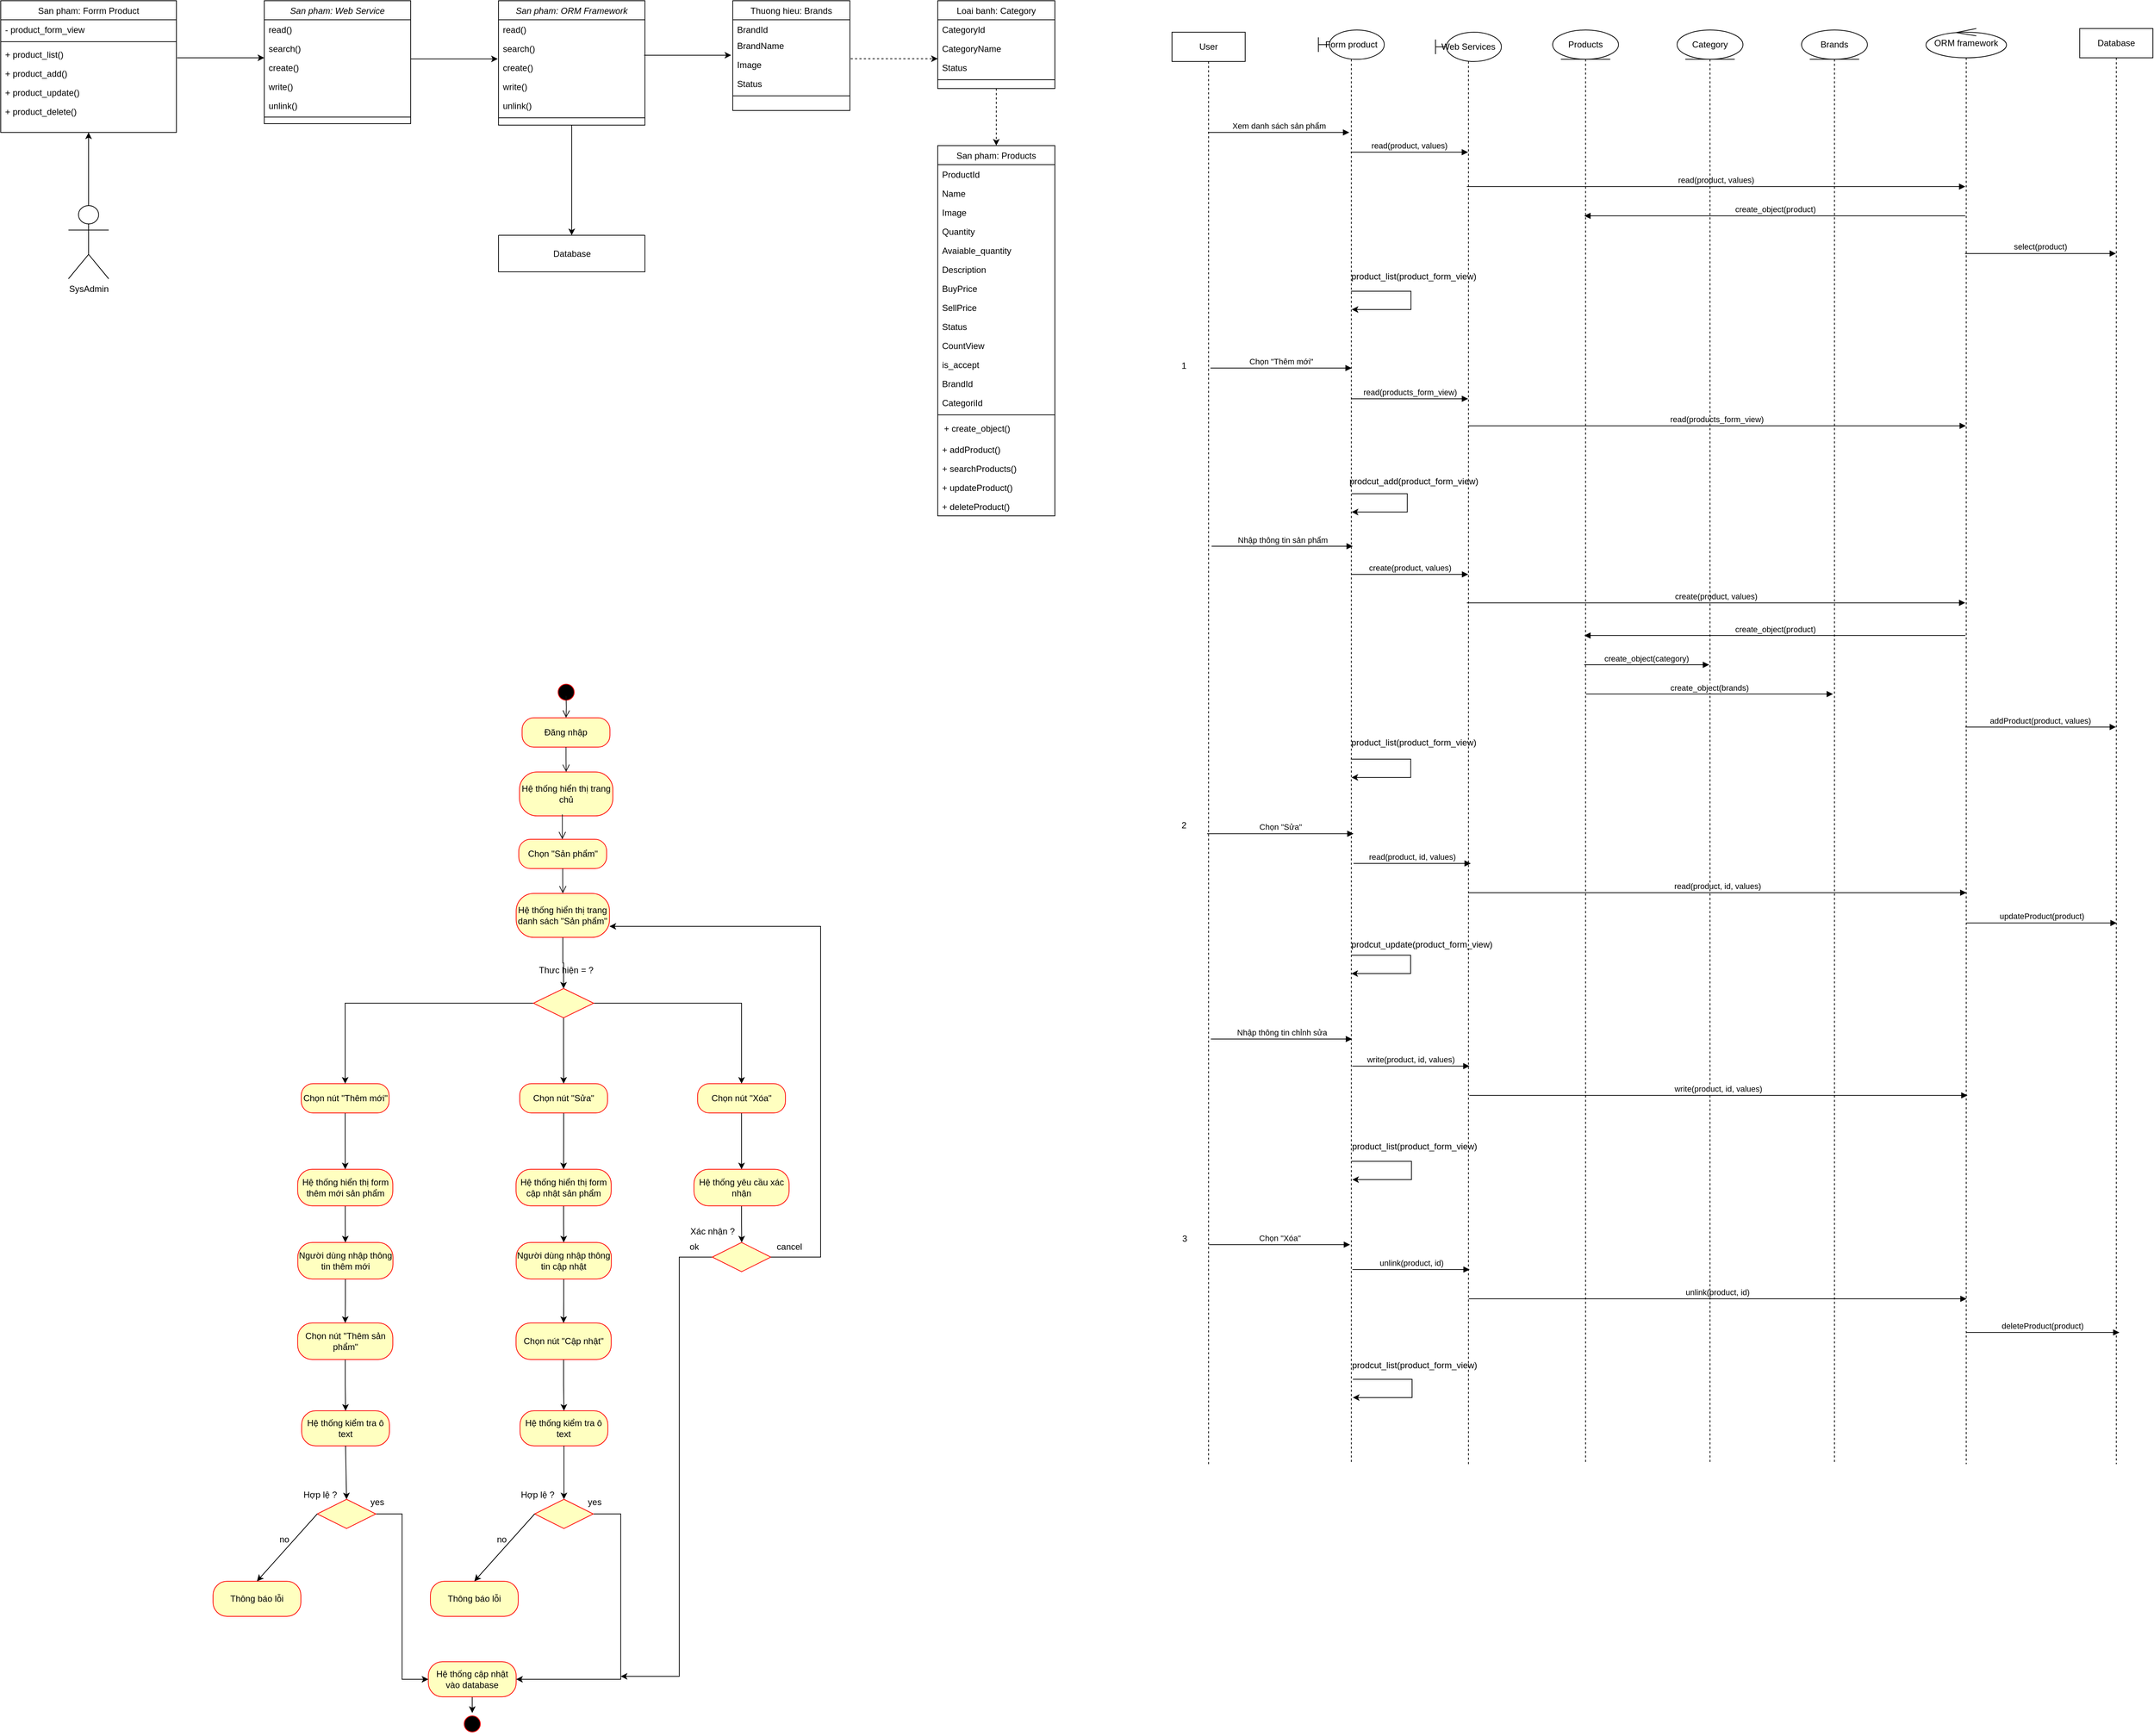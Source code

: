 <mxfile version="25.0.3">
  <diagram name="Page-1" id="2YBvvXClWsGukQMizWep">
    <mxGraphModel dx="1615" dy="857" grid="1" gridSize="10" guides="1" tooltips="1" connect="1" arrows="1" fold="1" page="1" pageScale="1" pageWidth="3300" pageHeight="4681" math="0" shadow="0">
      <root>
        <mxCell id="0" />
        <mxCell id="1" parent="0" />
        <mxCell id="CZHfJgb26GBam57jnAJd-45" value="User" style="shape=umlLifeline;perimeter=lifelinePerimeter;whiteSpace=wrap;html=1;container=1;dropTarget=0;collapsible=0;recursiveResize=0;outlineConnect=0;portConstraint=eastwest;newEdgeStyle={&quot;curved&quot;:0,&quot;rounded&quot;:0};" parent="1" vertex="1">
          <mxGeometry x="1680" y="203" width="100" height="1957" as="geometry" />
        </mxCell>
        <mxCell id="CZHfJgb26GBam57jnAJd-46" value="Form product" style="shape=umlLifeline;perimeter=lifelinePerimeter;whiteSpace=wrap;html=1;container=1;dropTarget=0;collapsible=0;recursiveResize=0;outlineConnect=0;portConstraint=eastwest;newEdgeStyle={&quot;curved&quot;:0,&quot;rounded&quot;:0};participant=umlBoundary;" parent="1" vertex="1">
          <mxGeometry x="1880" y="200" width="90" height="1960" as="geometry" />
        </mxCell>
        <mxCell id="CZHfJgb26GBam57jnAJd-49" value="ORM framework" style="shape=umlLifeline;perimeter=lifelinePerimeter;whiteSpace=wrap;html=1;container=1;dropTarget=0;collapsible=0;recursiveResize=0;outlineConnect=0;portConstraint=eastwest;newEdgeStyle={&quot;curved&quot;:0,&quot;rounded&quot;:0};participant=umlControl;" parent="1" vertex="1">
          <mxGeometry x="2710" y="198" width="110" height="1962" as="geometry" />
        </mxCell>
        <mxCell id="LghXpVNzy4SmwJr7bbTY-6" value="Nhập thông tin sản phẩm" style="html=1;verticalAlign=bottom;endArrow=block;curved=0;rounded=0;exitX=0.516;exitY=0.101;exitDx=0;exitDy=0;exitPerimeter=0;" parent="1" edge="1">
          <mxGeometry x="-0.002" width="80" relative="1" as="geometry">
            <mxPoint x="1734.1" y="905.5" as="sourcePoint" />
            <mxPoint x="1927" y="905.5" as="targetPoint" />
            <mxPoint as="offset" />
          </mxGeometry>
        </mxCell>
        <mxCell id="LghXpVNzy4SmwJr7bbTY-12" value="create(product, values)" style="html=1;verticalAlign=bottom;endArrow=block;curved=0;rounded=0;" parent="1" edge="1">
          <mxGeometry x="-0.002" width="80" relative="1" as="geometry">
            <mxPoint x="2082.833" y="982.82" as="sourcePoint" />
            <mxPoint x="2763.75" y="982.82" as="targetPoint" />
            <mxPoint as="offset" />
          </mxGeometry>
        </mxCell>
        <mxCell id="LghXpVNzy4SmwJr7bbTY-13" value="addProduct(product, values)" style="html=1;verticalAlign=bottom;endArrow=block;curved=0;rounded=0;" parent="1" edge="1">
          <mxGeometry x="-0.002" width="80" relative="1" as="geometry">
            <mxPoint x="2763.682" y="1152.59" as="sourcePoint" />
            <mxPoint x="2969.5" y="1152.59" as="targetPoint" />
            <mxPoint as="offset" />
          </mxGeometry>
        </mxCell>
        <mxCell id="LghXpVNzy4SmwJr7bbTY-20" value="Chọn &quot;Xóa&quot;" style="html=1;verticalAlign=bottom;endArrow=block;curved=0;rounded=0;" parent="1" edge="1">
          <mxGeometry x="-0.002" width="80" relative="1" as="geometry">
            <mxPoint x="1730.682" y="1860" as="sourcePoint" />
            <mxPoint x="1923.27" y="1860" as="targetPoint" />
            <mxPoint as="offset" />
          </mxGeometry>
        </mxCell>
        <mxCell id="sQjdZgEQPIrSzbOt6kD1-121" value="San pham: Web Service" style="swimlane;fontStyle=2;align=center;verticalAlign=top;childLayout=stackLayout;horizontal=1;startSize=26;horizontalStack=0;resizeParent=1;resizeLast=0;collapsible=1;marginBottom=0;rounded=0;shadow=0;strokeWidth=1;" parent="1" vertex="1">
          <mxGeometry x="440" y="160" width="200" height="168" as="geometry">
            <mxRectangle x="230" y="140" width="160" height="26" as="alternateBounds" />
          </mxGeometry>
        </mxCell>
        <mxCell id="sQjdZgEQPIrSzbOt6kD1-122" value="read()" style="text;align=left;verticalAlign=top;spacingLeft=4;spacingRight=4;overflow=hidden;rotatable=0;points=[[0,0.5],[1,0.5]];portConstraint=eastwest;rounded=0;shadow=0;html=0;" parent="sQjdZgEQPIrSzbOt6kD1-121" vertex="1">
          <mxGeometry y="26" width="200" height="26" as="geometry" />
        </mxCell>
        <mxCell id="3gVSckbp5NJLBL_djZBc-67" value="search()" style="text;align=left;verticalAlign=top;spacingLeft=4;spacingRight=4;overflow=hidden;rotatable=0;points=[[0,0.5],[1,0.5]];portConstraint=eastwest;rounded=0;shadow=0;html=0;" parent="sQjdZgEQPIrSzbOt6kD1-121" vertex="1">
          <mxGeometry y="52" width="200" height="26" as="geometry" />
        </mxCell>
        <mxCell id="sQjdZgEQPIrSzbOt6kD1-123" value="create()" style="text;align=left;verticalAlign=top;spacingLeft=4;spacingRight=4;overflow=hidden;rotatable=0;points=[[0,0.5],[1,0.5]];portConstraint=eastwest;rounded=0;shadow=0;html=0;" parent="sQjdZgEQPIrSzbOt6kD1-121" vertex="1">
          <mxGeometry y="78" width="200" height="26" as="geometry" />
        </mxCell>
        <mxCell id="sQjdZgEQPIrSzbOt6kD1-124" value="write()" style="text;align=left;verticalAlign=top;spacingLeft=4;spacingRight=4;overflow=hidden;rotatable=0;points=[[0,0.5],[1,0.5]];portConstraint=eastwest;rounded=0;shadow=0;html=0;" parent="sQjdZgEQPIrSzbOt6kD1-121" vertex="1">
          <mxGeometry y="104" width="200" height="26" as="geometry" />
        </mxCell>
        <mxCell id="sQjdZgEQPIrSzbOt6kD1-125" value="unlink()" style="text;align=left;verticalAlign=top;spacingLeft=4;spacingRight=4;overflow=hidden;rotatable=0;points=[[0,0.5],[1,0.5]];portConstraint=eastwest;rounded=0;shadow=0;html=0;" parent="sQjdZgEQPIrSzbOt6kD1-121" vertex="1">
          <mxGeometry y="130" width="200" height="26" as="geometry" />
        </mxCell>
        <mxCell id="sQjdZgEQPIrSzbOt6kD1-126" value="" style="line;html=1;strokeWidth=1;align=left;verticalAlign=middle;spacingTop=-1;spacingLeft=3;spacingRight=3;rotatable=0;labelPosition=right;points=[];portConstraint=eastwest;" parent="sQjdZgEQPIrSzbOt6kD1-121" vertex="1">
          <mxGeometry y="156" width="200" height="6" as="geometry" />
        </mxCell>
        <mxCell id="sQjdZgEQPIrSzbOt6kD1-127" value="Loai banh: Category&#xa;" style="swimlane;fontStyle=0;align=center;verticalAlign=top;childLayout=stackLayout;horizontal=1;startSize=26;horizontalStack=0;resizeParent=1;resizeLast=0;collapsible=1;marginBottom=0;rounded=0;shadow=0;strokeWidth=1;" parent="1" vertex="1">
          <mxGeometry x="1360" y="160" width="160" height="120" as="geometry">
            <mxRectangle x="130" y="380" width="160" height="26" as="alternateBounds" />
          </mxGeometry>
        </mxCell>
        <mxCell id="sQjdZgEQPIrSzbOt6kD1-128" value="CategoryId" style="text;align=left;verticalAlign=top;spacingLeft=4;spacingRight=4;overflow=hidden;rotatable=0;points=[[0,0.5],[1,0.5]];portConstraint=eastwest;" parent="sQjdZgEQPIrSzbOt6kD1-127" vertex="1">
          <mxGeometry y="26" width="160" height="26" as="geometry" />
        </mxCell>
        <mxCell id="sQjdZgEQPIrSzbOt6kD1-129" value="CategoryName" style="text;align=left;verticalAlign=top;spacingLeft=4;spacingRight=4;overflow=hidden;rotatable=0;points=[[0,0.5],[1,0.5]];portConstraint=eastwest;rounded=0;shadow=0;html=0;" parent="sQjdZgEQPIrSzbOt6kD1-127" vertex="1">
          <mxGeometry y="52" width="160" height="26" as="geometry" />
        </mxCell>
        <mxCell id="sQjdZgEQPIrSzbOt6kD1-130" value="Status" style="text;align=left;verticalAlign=top;spacingLeft=4;spacingRight=4;overflow=hidden;rotatable=0;points=[[0,0.5],[1,0.5]];portConstraint=eastwest;rounded=0;shadow=0;html=0;" parent="sQjdZgEQPIrSzbOt6kD1-127" vertex="1">
          <mxGeometry y="78" width="160" height="26" as="geometry" />
        </mxCell>
        <mxCell id="sQjdZgEQPIrSzbOt6kD1-131" value="" style="line;html=1;strokeWidth=1;align=left;verticalAlign=middle;spacingTop=-1;spacingLeft=3;spacingRight=3;rotatable=0;labelPosition=right;points=[];portConstraint=eastwest;" parent="sQjdZgEQPIrSzbOt6kD1-127" vertex="1">
          <mxGeometry y="104" width="160" height="8" as="geometry" />
        </mxCell>
        <mxCell id="sQjdZgEQPIrSzbOt6kD1-136" value="San pham: Products" style="swimlane;fontStyle=0;align=center;verticalAlign=top;childLayout=stackLayout;horizontal=1;startSize=26;horizontalStack=0;resizeParent=1;resizeLast=0;collapsible=1;marginBottom=0;rounded=0;shadow=0;strokeWidth=1;" parent="1" vertex="1">
          <mxGeometry x="1360" y="358" width="160" height="506" as="geometry">
            <mxRectangle x="550" y="140" width="160" height="26" as="alternateBounds" />
          </mxGeometry>
        </mxCell>
        <mxCell id="sQjdZgEQPIrSzbOt6kD1-137" value="ProductId" style="text;align=left;verticalAlign=top;spacingLeft=4;spacingRight=4;overflow=hidden;rotatable=0;points=[[0,0.5],[1,0.5]];portConstraint=eastwest;" parent="sQjdZgEQPIrSzbOt6kD1-136" vertex="1">
          <mxGeometry y="26" width="160" height="26" as="geometry" />
        </mxCell>
        <mxCell id="sQjdZgEQPIrSzbOt6kD1-138" value="Name" style="text;align=left;verticalAlign=top;spacingLeft=4;spacingRight=4;overflow=hidden;rotatable=0;points=[[0,0.5],[1,0.5]];portConstraint=eastwest;rounded=0;shadow=0;html=0;" parent="sQjdZgEQPIrSzbOt6kD1-136" vertex="1">
          <mxGeometry y="52" width="160" height="26" as="geometry" />
        </mxCell>
        <mxCell id="sQjdZgEQPIrSzbOt6kD1-139" value="Image" style="text;align=left;verticalAlign=top;spacingLeft=4;spacingRight=4;overflow=hidden;rotatable=0;points=[[0,0.5],[1,0.5]];portConstraint=eastwest;rounded=0;shadow=0;html=0;" parent="sQjdZgEQPIrSzbOt6kD1-136" vertex="1">
          <mxGeometry y="78" width="160" height="26" as="geometry" />
        </mxCell>
        <mxCell id="sQjdZgEQPIrSzbOt6kD1-140" value="Quantity" style="text;align=left;verticalAlign=top;spacingLeft=4;spacingRight=4;overflow=hidden;rotatable=0;points=[[0,0.5],[1,0.5]];portConstraint=eastwest;rounded=0;shadow=0;html=0;" parent="sQjdZgEQPIrSzbOt6kD1-136" vertex="1">
          <mxGeometry y="104" width="160" height="26" as="geometry" />
        </mxCell>
        <mxCell id="sQjdZgEQPIrSzbOt6kD1-141" value="Avaiable_quantity" style="text;align=left;verticalAlign=top;spacingLeft=4;spacingRight=4;overflow=hidden;rotatable=0;points=[[0,0.5],[1,0.5]];portConstraint=eastwest;rounded=0;shadow=0;html=0;" parent="sQjdZgEQPIrSzbOt6kD1-136" vertex="1">
          <mxGeometry y="130" width="160" height="26" as="geometry" />
        </mxCell>
        <mxCell id="sQjdZgEQPIrSzbOt6kD1-142" value="Description" style="text;align=left;verticalAlign=top;spacingLeft=4;spacingRight=4;overflow=hidden;rotatable=0;points=[[0,0.5],[1,0.5]];portConstraint=eastwest;rounded=0;shadow=0;html=0;" parent="sQjdZgEQPIrSzbOt6kD1-136" vertex="1">
          <mxGeometry y="156" width="160" height="26" as="geometry" />
        </mxCell>
        <mxCell id="sQjdZgEQPIrSzbOt6kD1-143" value="BuyPrice" style="text;align=left;verticalAlign=top;spacingLeft=4;spacingRight=4;overflow=hidden;rotatable=0;points=[[0,0.5],[1,0.5]];portConstraint=eastwest;rounded=0;shadow=0;html=0;" parent="sQjdZgEQPIrSzbOt6kD1-136" vertex="1">
          <mxGeometry y="182" width="160" height="26" as="geometry" />
        </mxCell>
        <mxCell id="sQjdZgEQPIrSzbOt6kD1-144" value="SellPrice" style="text;align=left;verticalAlign=top;spacingLeft=4;spacingRight=4;overflow=hidden;rotatable=0;points=[[0,0.5],[1,0.5]];portConstraint=eastwest;rounded=0;shadow=0;html=0;" parent="sQjdZgEQPIrSzbOt6kD1-136" vertex="1">
          <mxGeometry y="208" width="160" height="26" as="geometry" />
        </mxCell>
        <mxCell id="sQjdZgEQPIrSzbOt6kD1-145" value="Status" style="text;align=left;verticalAlign=top;spacingLeft=4;spacingRight=4;overflow=hidden;rotatable=0;points=[[0,0.5],[1,0.5]];portConstraint=eastwest;rounded=0;shadow=0;html=0;" parent="sQjdZgEQPIrSzbOt6kD1-136" vertex="1">
          <mxGeometry y="234" width="160" height="26" as="geometry" />
        </mxCell>
        <mxCell id="sQjdZgEQPIrSzbOt6kD1-146" value="CountView" style="text;align=left;verticalAlign=top;spacingLeft=4;spacingRight=4;overflow=hidden;rotatable=0;points=[[0,0.5],[1,0.5]];portConstraint=eastwest;rounded=0;shadow=0;html=0;" parent="sQjdZgEQPIrSzbOt6kD1-136" vertex="1">
          <mxGeometry y="260" width="160" height="26" as="geometry" />
        </mxCell>
        <mxCell id="sQjdZgEQPIrSzbOt6kD1-149" value="is_accept" style="text;align=left;verticalAlign=top;spacingLeft=4;spacingRight=4;overflow=hidden;rotatable=0;points=[[0,0.5],[1,0.5]];portConstraint=eastwest;rounded=0;shadow=0;html=0;" parent="sQjdZgEQPIrSzbOt6kD1-136" vertex="1">
          <mxGeometry y="286" width="160" height="26" as="geometry" />
        </mxCell>
        <mxCell id="sQjdZgEQPIrSzbOt6kD1-148" value="BrandId" style="text;align=left;verticalAlign=top;spacingLeft=4;spacingRight=4;overflow=hidden;rotatable=0;points=[[0,0.5],[1,0.5]];portConstraint=eastwest;rounded=0;shadow=0;html=0;" parent="sQjdZgEQPIrSzbOt6kD1-136" vertex="1">
          <mxGeometry y="312" width="160" height="26" as="geometry" />
        </mxCell>
        <mxCell id="sQjdZgEQPIrSzbOt6kD1-147" value="CategoriId" style="text;align=left;verticalAlign=top;spacingLeft=4;spacingRight=4;overflow=hidden;rotatable=0;points=[[0,0.5],[1,0.5]];portConstraint=eastwest;rounded=0;shadow=0;html=0;" parent="sQjdZgEQPIrSzbOt6kD1-136" vertex="1">
          <mxGeometry y="338" width="160" height="26" as="geometry" />
        </mxCell>
        <mxCell id="sQjdZgEQPIrSzbOt6kD1-150" value="" style="line;html=1;strokeWidth=1;align=left;verticalAlign=middle;spacingTop=-1;spacingLeft=3;spacingRight=3;rotatable=0;labelPosition=right;points=[];portConstraint=eastwest;" parent="sQjdZgEQPIrSzbOt6kD1-136" vertex="1">
          <mxGeometry y="364" width="160" height="8" as="geometry" />
        </mxCell>
        <mxCell id="sQjdZgEQPIrSzbOt6kD1-151" value="&amp;nbsp; + create_object()" style="text;html=1;align=left;verticalAlign=middle;resizable=0;points=[];autosize=1;strokeColor=none;fillColor=none;" parent="sQjdZgEQPIrSzbOt6kD1-136" vertex="1">
          <mxGeometry y="372" width="160" height="30" as="geometry" />
        </mxCell>
        <mxCell id="3gVSckbp5NJLBL_djZBc-62" value="+ addProduct()" style="text;align=left;verticalAlign=top;spacingLeft=4;spacingRight=4;overflow=hidden;rotatable=0;points=[[0,0.5],[1,0.5]];portConstraint=eastwest;" parent="sQjdZgEQPIrSzbOt6kD1-136" vertex="1">
          <mxGeometry y="402" width="160" height="26" as="geometry" />
        </mxCell>
        <mxCell id="3gVSckbp5NJLBL_djZBc-63" value="+ searchProducts()" style="text;align=left;verticalAlign=top;spacingLeft=4;spacingRight=4;overflow=hidden;rotatable=0;points=[[0,0.5],[1,0.5]];portConstraint=eastwest;" parent="sQjdZgEQPIrSzbOt6kD1-136" vertex="1">
          <mxGeometry y="428" width="160" height="26" as="geometry" />
        </mxCell>
        <mxCell id="3gVSckbp5NJLBL_djZBc-64" value="+ updateProduct()" style="text;align=left;verticalAlign=top;spacingLeft=4;spacingRight=4;overflow=hidden;rotatable=0;points=[[0,0.5],[1,0.5]];portConstraint=eastwest;" parent="sQjdZgEQPIrSzbOt6kD1-136" vertex="1">
          <mxGeometry y="454" width="160" height="26" as="geometry" />
        </mxCell>
        <mxCell id="3gVSckbp5NJLBL_djZBc-65" value="+ deleteProduct()" style="text;align=left;verticalAlign=top;spacingLeft=4;spacingRight=4;overflow=hidden;rotatable=0;points=[[0,0.5],[1,0.5]];portConstraint=eastwest;" parent="sQjdZgEQPIrSzbOt6kD1-136" vertex="1">
          <mxGeometry y="480" width="160" height="26" as="geometry" />
        </mxCell>
        <mxCell id="sQjdZgEQPIrSzbOt6kD1-155" value="" style="swimlane;startSize=0;" parent="1" vertex="1">
          <mxGeometry x="760" y="480.5" width="200" height="50" as="geometry" />
        </mxCell>
        <mxCell id="sQjdZgEQPIrSzbOt6kD1-156" value="Database" style="text;html=1;align=center;verticalAlign=middle;resizable=0;points=[];autosize=1;strokeColor=none;fillColor=none;" parent="sQjdZgEQPIrSzbOt6kD1-155" vertex="1">
          <mxGeometry x="65" y="10" width="70" height="30" as="geometry" />
        </mxCell>
        <mxCell id="FXBNP0F6xB01AGJixvXu-2" style="edgeStyle=orthogonalEdgeStyle;rounded=0;orthogonalLoop=1;jettySize=auto;html=1;entryX=0.5;entryY=1;entryDx=0;entryDy=0;" parent="1" source="sQjdZgEQPIrSzbOt6kD1-158" target="3gVSckbp5NJLBL_djZBc-10" edge="1">
          <mxGeometry relative="1" as="geometry" />
        </mxCell>
        <mxCell id="sQjdZgEQPIrSzbOt6kD1-158" value="SysAdmin" style="shape=umlActor;verticalLabelPosition=bottom;verticalAlign=top;html=1;outlineConnect=0;" parent="1" vertex="1">
          <mxGeometry x="172.5" y="440" width="55" height="100" as="geometry" />
        </mxCell>
        <mxCell id="sQjdZgEQPIrSzbOt6kD1-159" value="Thuong hieu: Brands&#xa;" style="swimlane;fontStyle=0;align=center;verticalAlign=top;childLayout=stackLayout;horizontal=1;startSize=26;horizontalStack=0;resizeParent=1;resizeLast=0;collapsible=1;marginBottom=0;rounded=0;shadow=0;strokeWidth=1;" parent="1" vertex="1">
          <mxGeometry x="1080" y="160" width="160" height="150" as="geometry">
            <mxRectangle x="130" y="380" width="160" height="26" as="alternateBounds" />
          </mxGeometry>
        </mxCell>
        <mxCell id="sQjdZgEQPIrSzbOt6kD1-160" value="BrandId" style="text;align=left;verticalAlign=top;spacingLeft=4;spacingRight=4;overflow=hidden;rotatable=0;points=[[0,0.5],[1,0.5]];portConstraint=eastwest;" parent="sQjdZgEQPIrSzbOt6kD1-159" vertex="1">
          <mxGeometry y="26" width="160" height="22" as="geometry" />
        </mxCell>
        <mxCell id="sQjdZgEQPIrSzbOt6kD1-161" value="BrandName" style="text;align=left;verticalAlign=top;spacingLeft=4;spacingRight=4;overflow=hidden;rotatable=0;points=[[0,0.5],[1,0.5]];portConstraint=eastwest;rounded=0;shadow=0;html=0;" parent="sQjdZgEQPIrSzbOt6kD1-159" vertex="1">
          <mxGeometry y="48" width="160" height="26" as="geometry" />
        </mxCell>
        <mxCell id="sQjdZgEQPIrSzbOt6kD1-162" value="Image" style="text;align=left;verticalAlign=top;spacingLeft=4;spacingRight=4;overflow=hidden;rotatable=0;points=[[0,0.5],[1,0.5]];portConstraint=eastwest;rounded=0;shadow=0;html=0;" parent="sQjdZgEQPIrSzbOt6kD1-159" vertex="1">
          <mxGeometry y="74" width="160" height="26" as="geometry" />
        </mxCell>
        <mxCell id="sQjdZgEQPIrSzbOt6kD1-163" value="Status" style="text;align=left;verticalAlign=top;spacingLeft=4;spacingRight=4;overflow=hidden;rotatable=0;points=[[0,0.5],[1,0.5]];portConstraint=eastwest;rounded=0;shadow=0;html=0;" parent="sQjdZgEQPIrSzbOt6kD1-159" vertex="1">
          <mxGeometry y="100" width="160" height="26" as="geometry" />
        </mxCell>
        <mxCell id="sQjdZgEQPIrSzbOt6kD1-164" value="" style="line;html=1;strokeWidth=1;align=left;verticalAlign=middle;spacingTop=-1;spacingLeft=3;spacingRight=3;rotatable=0;labelPosition=right;points=[];portConstraint=eastwest;" parent="sQjdZgEQPIrSzbOt6kD1-159" vertex="1">
          <mxGeometry y="126" width="160" height="8" as="geometry" />
        </mxCell>
        <mxCell id="FXBNP0F6xB01AGJixvXu-3" style="edgeStyle=orthogonalEdgeStyle;rounded=0;orthogonalLoop=1;jettySize=auto;html=1;entryX=0.5;entryY=0;entryDx=0;entryDy=0;" parent="1" source="sQjdZgEQPIrSzbOt6kD1-171" target="sQjdZgEQPIrSzbOt6kD1-155" edge="1">
          <mxGeometry relative="1" as="geometry" />
        </mxCell>
        <mxCell id="sQjdZgEQPIrSzbOt6kD1-171" value="San pham: ORM Framework" style="swimlane;fontStyle=2;align=center;verticalAlign=top;childLayout=stackLayout;horizontal=1;startSize=26;horizontalStack=0;resizeParent=1;resizeLast=0;collapsible=1;marginBottom=0;rounded=0;shadow=0;strokeWidth=1;" parent="1" vertex="1">
          <mxGeometry x="760" y="160" width="200" height="170" as="geometry">
            <mxRectangle x="230" y="140" width="160" height="26" as="alternateBounds" />
          </mxGeometry>
        </mxCell>
        <mxCell id="sQjdZgEQPIrSzbOt6kD1-172" value="read()" style="text;align=left;verticalAlign=top;spacingLeft=4;spacingRight=4;overflow=hidden;rotatable=0;points=[[0,0.5],[1,0.5]];portConstraint=eastwest;rounded=0;shadow=0;html=0;" parent="sQjdZgEQPIrSzbOt6kD1-171" vertex="1">
          <mxGeometry y="26" width="200" height="26" as="geometry" />
        </mxCell>
        <mxCell id="3gVSckbp5NJLBL_djZBc-71" value="search()" style="text;align=left;verticalAlign=top;spacingLeft=4;spacingRight=4;overflow=hidden;rotatable=0;points=[[0,0.5],[1,0.5]];portConstraint=eastwest;rounded=0;shadow=0;html=0;" parent="sQjdZgEQPIrSzbOt6kD1-171" vertex="1">
          <mxGeometry y="52" width="200" height="26" as="geometry" />
        </mxCell>
        <mxCell id="sQjdZgEQPIrSzbOt6kD1-173" value="create()" style="text;align=left;verticalAlign=top;spacingLeft=4;spacingRight=4;overflow=hidden;rotatable=0;points=[[0,0.5],[1,0.5]];portConstraint=eastwest;rounded=0;shadow=0;html=0;" parent="sQjdZgEQPIrSzbOt6kD1-171" vertex="1">
          <mxGeometry y="78" width="200" height="26" as="geometry" />
        </mxCell>
        <mxCell id="sQjdZgEQPIrSzbOt6kD1-174" value="write()" style="text;align=left;verticalAlign=top;spacingLeft=4;spacingRight=4;overflow=hidden;rotatable=0;points=[[0,0.5],[1,0.5]];portConstraint=eastwest;rounded=0;shadow=0;html=0;" parent="sQjdZgEQPIrSzbOt6kD1-171" vertex="1">
          <mxGeometry y="104" width="200" height="26" as="geometry" />
        </mxCell>
        <mxCell id="sQjdZgEQPIrSzbOt6kD1-175" value="unlink()" style="text;align=left;verticalAlign=top;spacingLeft=4;spacingRight=4;overflow=hidden;rotatable=0;points=[[0,0.5],[1,0.5]];portConstraint=eastwest;rounded=0;shadow=0;html=0;" parent="sQjdZgEQPIrSzbOt6kD1-171" vertex="1">
          <mxGeometry y="130" width="200" height="26" as="geometry" />
        </mxCell>
        <mxCell id="sQjdZgEQPIrSzbOt6kD1-176" value="" style="line;html=1;strokeWidth=1;align=left;verticalAlign=middle;spacingTop=-1;spacingLeft=3;spacingRight=3;rotatable=0;labelPosition=right;points=[];portConstraint=eastwest;" parent="sQjdZgEQPIrSzbOt6kD1-171" vertex="1">
          <mxGeometry y="156" width="200" height="8" as="geometry" />
        </mxCell>
        <mxCell id="2Iwv69oF_KuqNUHDaK9c-8" value="Chọn &quot;Thêm mới&quot;" style="html=1;verticalAlign=bottom;endArrow=block;curved=0;rounded=0;exitX=0.516;exitY=0.101;exitDx=0;exitDy=0;exitPerimeter=0;" parent="1" edge="1">
          <mxGeometry x="-0.002" width="80" relative="1" as="geometry">
            <mxPoint x="1732.6" y="662" as="sourcePoint" />
            <mxPoint x="1925.5" y="662" as="targetPoint" />
            <mxPoint as="offset" />
          </mxGeometry>
        </mxCell>
        <mxCell id="2Iwv69oF_KuqNUHDaK9c-13" value="read(products_form_view)" style="html=1;verticalAlign=bottom;endArrow=block;curved=0;rounded=0;" parent="1" edge="1">
          <mxGeometry x="-0.002" width="80" relative="1" as="geometry">
            <mxPoint x="2084.389" y="741" as="sourcePoint" />
            <mxPoint x="2764.5" y="741" as="targetPoint" />
            <mxPoint as="offset" />
          </mxGeometry>
        </mxCell>
        <mxCell id="6fU4jZNKm_h2umgzbWWj-27" value="" style="ellipse;html=1;shape=startState;fillColor=#000000;strokeColor=#ff0000;direction=south;" parent="1" vertex="1">
          <mxGeometry x="709.14" y="2500" width="30" height="30" as="geometry" />
        </mxCell>
        <mxCell id="6fU4jZNKm_h2umgzbWWj-97" style="edgeStyle=orthogonalEdgeStyle;rounded=0;orthogonalLoop=1;jettySize=auto;html=1;" parent="1" source="6fU4jZNKm_h2umgzbWWj-85" target="6fU4jZNKm_h2umgzbWWj-87" edge="1">
          <mxGeometry relative="1" as="geometry" />
        </mxCell>
        <mxCell id="6fU4jZNKm_h2umgzbWWj-85" value="Chọn nút &quot;Thêm mới&lt;span style=&quot;color: rgba(0, 0, 0, 0); font-family: monospace; font-size: 0px; text-align: start; text-wrap-mode: nowrap;&quot;&gt;%3CmxGraphModel%3E%3Croot%3E%3CmxCell%20id%3D%220%22%2F%3E%3CmxCell%20id%3D%221%22%20parent%3D%220%22%2F%3E%3CmxCell%20id%3D%222%22%20value%3D%22%22%20style%3D%22ellipse%3Bhtml%3D1%3Bshape%3DstartState%3BfillColor%3D%23000000%3BstrokeColor%3D%23ff0000%3B%22%20vertex%3D%221%22%20parent%3D%221%22%3E%3CmxGeometry%20x%3D%22641.58%22%20y%3D%221400%22%20width%3D%2230%22%20height%3D%2230%22%20as%3D%22geometry%22%2F%3E%3C%2FmxCell%3E%3CmxCell%20id%3D%223%22%20value%3D%22%22%20style%3D%22edgeStyle%3DorthogonalEdgeStyle%3Bhtml%3D1%3BverticalAlign%3Dbottom%3BendArrow%3Dopen%3BendSize%3D8%3BstrokeColor%3D%23121212%3Brounded%3D0%3BentryX%3D0.5%3BentryY%3D0%3BentryDx%3D0%3BentryDy%3D0%3B%22%20edge%3D%221%22%20target%3D%224%22%20parent%3D%221%22%3E%3CmxGeometry%20relative%3D%221%22%20as%3D%22geometry%22%3E%3CmxPoint%20x%3D%22659.08%22%20y%3D%221500%22%20as%3D%22targetPoint%22%2F%3E%3CmxPoint%20x%3D%22658.08%22%20y%3D%221426%22%20as%3D%22sourcePoint%22%2F%3E%3C%2FmxGeometry%3E%3C%2FmxCell%3E%3CmxCell%20id%3D%224%22%20value%3D%22Ch%E1%BB%8Dn%20%26quot%3BS%E1%BA%A3n%20ph%E1%BA%A9m%26quot%3B%22%20style%3D%22rounded%3D1%3BwhiteSpace%3Dwrap%3Bhtml%3D1%3BarcSize%3D40%3BfontColor%3D%23000000%3BfillColor%3D%23ffffc0%3BstrokeColor%3D%23ff0000%3B%22%20vertex%3D%221%22%20parent%3D%221%22%3E%3CmxGeometry%20x%3D%22598.08%22%20y%3D%221456%22%20width%3D%22120%22%20height%3D%2240%22%20as%3D%22geometry%22%2F%3E%3C%2FmxCell%3E%3CmxCell%20id%3D%225%22%20value%3D%22%22%20style%3D%22edgeStyle%3DorthogonalEdgeStyle%3Bhtml%3D1%3BverticalAlign%3Dbottom%3BendArrow%3Dopen%3BendSize%3D8%3BstrokeColor%3D%23171616%3Brounded%3D0%3BentryX%3D0.5%3BentryY%3D0%3BentryDx%3D0%3BentryDy%3D0%3B%22%20edge%3D%221%22%20source%3D%224%22%20target%3D%226%22%20parent%3D%221%22%3E%3CmxGeometry%20relative%3D%221%22%20as%3D%22geometry%22%3E%3CmxPoint%20x%3D%22659.08%22%20y%3D%221605%22%20as%3D%22targetPoint%22%2F%3E%3C%2FmxGeometry%3E%3C%2FmxCell%3E%3CmxCell%20id%3D%226%22%20value%3D%22H%E1%BB%87%20th%E1%BB%91ng%20hi%E1%BB%83n%20th%E1%BB%8B%20danh%20s%C3%A1ch%20s%E1%BA%A3n%20ph%E1%BA%A9m%22%20style%3D%22rounded%3D1%3BwhiteSpace%3Dwrap%3Bhtml%3D1%3BarcSize%3D40%3BfontColor%3D%23000000%3BfillColor%3D%23ffffc0%3BstrokeColor%3D%23ff0000%3B%22%20vertex%3D%221%22%20parent%3D%221%22%3E%3CmxGeometry%20x%3D%22594.53%22%20y%3D%221530%22%20width%3D%22127.49%22%20height%3D%2260%22%20as%3D%22geometry%22%2F%3E%3C%2FmxCell%3E%3CmxCell%20id%3D%227%22%20value%3D%22%22%20style%3D%22edgeStyle%3DorthogonalEdgeStyle%3Bhtml%3D1%3BverticalAlign%3Dbottom%3BendArrow%3Dopen%3BendSize%3D8%3BstrokeColor%3D%230a0a0a%3Brounded%3D0%3BentryX%3D0.5%3BentryY%3D0%3BentryDx%3D0%3BentryDy%3D0%3B%22%20edge%3D%221%22%20source%3D%226%22%20target%3D%2217%22%20parent%3D%221%22%3E%3CmxGeometry%20relative%3D%221%22%20as%3D%22geometry%22%3E%3CmxPoint%20x%3D%22658.28%22%20y%3D%221702%22%20as%3D%22targetPoint%22%2F%3E%3C%2FmxGeometry%3E%3C%2FmxCell%3E%3CmxCell%20id%3D%228%22%20style%3D%22edgeStyle%3DorthogonalEdgeStyle%3Brounded%3D0%3BorthogonalLoop%3D1%3BjettySize%3Dauto%3Bhtml%3D1%3BentryX%3D0.5%3BentryY%3D0%3BentryDx%3D0%3BentryDy%3D0%3B%22%20edge%3D%221%22%20source%3D%229%22%20target%3D%2216%22%20parent%3D%221%22%3E%3CmxGeometry%20relative%3D%221%22%20as%3D%22geometry%22%2F%3E%3C%2FmxCell%3E%3CmxCell%20id%3D%229%22%20value%3D%22%22%20style%3D%22rhombus%3BwhiteSpace%3Dwrap%3Bhtml%3D1%3BfontColor%3D%23000000%3BfillColor%3D%23ffffc0%3BstrokeColor%3D%23ff0000%3B%22%20vertex%3D%221%22%20parent%3D%221%22%3E%3CmxGeometry%20x%3D%22618.28%22%20y%3D%221759%22%20width%3D%2280%22%20height%3D%2240%22%20as%3D%22geometry%22%2F%3E%3C%2FmxCell%3E%3CmxCell%20id%3D%2210%22%20style%3D%22edgeStyle%3DorthogonalEdgeStyle%3Brounded%3D0%3BorthogonalLoop%3D1%3BjettySize%3Dauto%3Bhtml%3D1%3BentryX%3D0.5%3BentryY%3D1%3BentryDx%3D0%3BentryDy%3D0%3BexitX%3D0%3BexitY%3D0.5%3BexitDx%3D0%3BexitDy%3D0%3B%22%20edge%3D%221%22%20source%3D%229%22%20target%3D%2213%22%20parent%3D%221%22%3E%3CmxGeometry%20relative%3D%221%22%20as%3D%22geometry%22%3E%3CArray%20as%3D%22points%22%3E%3CmxPoint%20x%3D%22540%22%20y%3D%221779%22%2F%3E%3CmxPoint%20x%3D%22540%22%20y%3D%221955%22%2F%3E%3C%2FArray%3E%3C%2FmxGeometry%3E%3C%2FmxCell%3E%3CmxCell%20id%3D%2211%22%20value%3D%22no%22%20style%3D%22text%3Bhtml%3D1%3Balign%3Dcenter%3BverticalAlign%3Dmiddle%3Bresizable%3D0%3Bpoints%3D%5B%5D%3Bautosize%3D1%3BstrokeColor%3Dnone%3BfillColor%3Dnone%3B%22%20vertex%3D%221%22%20parent%3D%221%22%3E%3CmxGeometry%20x%3D%22576.74%22%20y%3D%221754%22%20width%3D%2231%22%20height%3D%2226%22%20as%3D%22geometry%22%2F%3E%3C%2FmxCell%3E%3CmxCell%20id%3D%2212%22%20value%3D%22yes%22%20style%3D%22text%3Bhtml%3D1%3Balign%3Dcenter%3BverticalAlign%3Dmiddle%3Bresizable%3D0%3Bpoints%3D%5B%5D%3Bautosize%3D1%3BstrokeColor%3Dnone%3BfillColor%3Dnone%3B%22%20vertex%3D%221%22%20parent%3D%221%22%3E%3CmxGeometry%20x%3D%22687.74%22%20y%3D%221754%22%20width%3D%2237%22%20height%3D%2226%22%20as%3D%22geometry%22%2F%3E%3C%2FmxCell%3E%3CmxCell%20id%3D%2213%22%20value%3D%22%22%20style%3D%22ellipse%3Bhtml%3D1%3Bshape%3DstartState%3BfillColor%3D%23000000%3BstrokeColor%3D%23ff0000%3Bdirection%3Dsouth%3B%22%20vertex%3D%221%22%20parent%3D%221%22%3E%3CmxGeometry%20x%3D%22643.08%22%20y%3D%221940%22%20width%3D%2230%22%20height%3D%2230%22%20as%3D%22geometry%22%2F%3E%3C%2FmxCell%3E%3CmxCell%20id%3D%2214%22%20value%3D%22Nh%E1%BA%ADp%20t%C3%AAn%20t%C3%ACm%20ki%E1%BA%BFm%22%20style%3D%22text%3Bhtml%3D1%3Balign%3Dcenter%3BverticalAlign%3Dmiddle%3Bresizable%3D0%3Bpoints%3D%5B%5D%3Bautosize%3D1%3BstrokeColor%3Dnone%3BfillColor%3Dnone%3B%22%20vertex%3D%221%22%20parent%3D%221%22%3E%3CmxGeometry%20x%3D%22596.58%22%20y%3D%221710%22%20width%3D%22120%22%20height%3D%2230%22%20as%3D%22geometry%22%2F%3E%3C%2FmxCell%3E%3CmxCell%20id%3D%2215%22%20style%3D%22edgeStyle%3DorthogonalEdgeStyle%3Brounded%3D0%3BorthogonalLoop%3D1%3BjettySize%3Dauto%3Bhtml%3D1%3BentryX%3D0.5%3BentryY%3D0%3BentryDx%3D0%3BentryDy%3D0%3B%22%20edge%3D%221%22%20source%3D%2216%22%20target%3D%2213%22%20parent%3D%221%22%3E%3CmxGeometry%20relative%3D%221%22%20as%3D%22geometry%22%3E%3CArray%20as%3D%22points%22%3E%3CmxPoint%20x%3D%22777%22%20y%3D%221955%22%2F%3E%3C%2FArray%3E%3C%2FmxGeometry%3E%3C%2FmxCell%3E%3CmxCell%20id%3D%2216%22%20value%3D%22H%E1%BB%87%20th%E1%BB%91ng%20hi%E1%BB%83n%20th%E1%BB%8B%20k%E1%BA%BFt%20qu%E1%BA%A3%20t%C3%ACm%20ki%E1%BA%BFm%22%20style%3D%22rounded%3D1%3BwhiteSpace%3Dwrap%3Bhtml%3D1%3BarcSize%3D40%3BfontColor%3D%23000000%3BfillColor%3D%23ffffc0%3BstrokeColor%3D%23ff0000%3B%22%20vertex%3D%221%22%20parent%3D%221%22%3E%3CmxGeometry%20x%3D%22716.58%22%20y%3D%221840%22%20width%3D%22120%22%20height%3D%2248%22%20as%3D%22geometry%22%2F%3E%3C%2FmxCell%3E%3CmxCell%20id%3D%2217%22%20value%3D%22Ch%E1%BB%8Dn%20v%C3%A0o%20thanh%20%26quot%3BT%C3%ACm%20ki%E1%BA%BFm%26quot%3B%22%20style%3D%22rounded%3D1%3BwhiteSpace%3Dwrap%3Bhtml%3D1%3BarcSize%3D40%3BfontColor%3D%23000000%3BfillColor%3D%23ffffc0%3BstrokeColor%3D%23ff0000%3B%22%20vertex%3D%221%22%20parent%3D%221%22%3E%3CmxGeometry%20x%3D%22598.28%22%20y%3D%221650%22%20width%3D%22120%22%20height%3D%2240%22%20as%3D%22geometry%22%2F%3E%3C%2FmxCell%3E%3CmxCell%20id%3D%2218%22%20value%3D%22%22%20style%3D%22edgeStyle%3DorthogonalEdgeStyle%3Bhtml%3D1%3BverticalAlign%3Dbottom%3BendArrow%3Dopen%3BendSize%3D8%3BstrokeColor%3D%230d0d0d%3Brounded%3D0%3BentryX%3D0.5%3BentryY%3D0%3BentryDx%3D0%3BentryDy%3D0%3BexitX%3D0.5%3BexitY%3D1%3BexitDx%3D0%3BexitDy%3D0%3B%22%20edge%3D%221%22%20source%3D%2217%22%20target%3D%229%22%20parent%3D%221%22%3E%3CmxGeometry%20relative%3D%221%22%20as%3D%22geometry%22%3E%3CmxPoint%20x%3D%22668%22%20y%3D%221660%22%20as%3D%22targetPoint%22%2F%3E%3CmxPoint%20x%3D%22668%22%20y%3D%221600%22%20as%3D%22sourcePoint%22%2F%3E%3CArray%20as%3D%22points%22%3E%3CmxPoint%20x%3D%22658%22%20y%3D%221759%22%2F%3E%3C%2FArray%3E%3C%2FmxGeometry%3E%3C%2FmxCell%3E%3C%2Froot%3E%3C%2FmxGraphModel%3E&lt;/span&gt;&quot;" style="rounded=1;whiteSpace=wrap;html=1;arcSize=40;fontColor=#000000;fillColor=#ffffc0;strokeColor=#ff0000;" parent="1" vertex="1">
          <mxGeometry x="490.52" y="1640" width="120" height="40" as="geometry" />
        </mxCell>
        <mxCell id="6fU4jZNKm_h2umgzbWWj-99" style="edgeStyle=orthogonalEdgeStyle;rounded=0;orthogonalLoop=1;jettySize=auto;html=1;" parent="1" source="6fU4jZNKm_h2umgzbWWj-87" target="6fU4jZNKm_h2umgzbWWj-98" edge="1">
          <mxGeometry relative="1" as="geometry" />
        </mxCell>
        <mxCell id="6fU4jZNKm_h2umgzbWWj-87" value="Hệ thống hiển thị form thêm mới sản phẩm" style="rounded=1;whiteSpace=wrap;html=1;arcSize=40;fontColor=#000000;fillColor=#ffffc0;strokeColor=#ff0000;" parent="1" vertex="1">
          <mxGeometry x="485.62" y="1757" width="130" height="50" as="geometry" />
        </mxCell>
        <mxCell id="6fU4jZNKm_h2umgzbWWj-88" value="" style="ellipse;html=1;shape=startState;fillColor=#000000;strokeColor=#ff0000;" parent="1" vertex="1">
          <mxGeometry x="837.42" y="1090" width="30" height="30" as="geometry" />
        </mxCell>
        <mxCell id="6fU4jZNKm_h2umgzbWWj-90" value="Chọn &quot;Sản phẩm&quot;" style="rounded=1;whiteSpace=wrap;html=1;arcSize=40;fontColor=#000000;fillColor=#ffffc0;strokeColor=#ff0000;" parent="1" vertex="1">
          <mxGeometry x="787.69" y="1306" width="120" height="40" as="geometry" />
        </mxCell>
        <mxCell id="6fU4jZNKm_h2umgzbWWj-91" value="" style="edgeStyle=orthogonalEdgeStyle;html=1;verticalAlign=bottom;endArrow=open;endSize=8;strokeColor=#171616;rounded=0;entryX=0.5;entryY=0;entryDx=0;entryDy=0;" parent="1" source="6fU4jZNKm_h2umgzbWWj-90" target="6fU4jZNKm_h2umgzbWWj-92" edge="1">
          <mxGeometry relative="1" as="geometry">
            <mxPoint x="848.69" y="1455" as="targetPoint" />
          </mxGeometry>
        </mxCell>
        <mxCell id="6fU4jZNKm_h2umgzbWWj-94" value="" style="edgeStyle=orthogonalEdgeStyle;rounded=0;orthogonalLoop=1;jettySize=auto;html=1;" parent="1" source="6fU4jZNKm_h2umgzbWWj-92" target="6fU4jZNKm_h2umgzbWWj-93" edge="1">
          <mxGeometry relative="1" as="geometry" />
        </mxCell>
        <mxCell id="6fU4jZNKm_h2umgzbWWj-92" value="Hệ thống hiển thị trang danh sách &quot;Sản phẩm&quot;" style="rounded=1;whiteSpace=wrap;html=1;arcSize=40;fontColor=#000000;fillColor=#ffffc0;strokeColor=#ff0000;" parent="1" vertex="1">
          <mxGeometry x="784.14" y="1380" width="127.49" height="60" as="geometry" />
        </mxCell>
        <mxCell id="6fU4jZNKm_h2umgzbWWj-116" style="edgeStyle=orthogonalEdgeStyle;rounded=0;orthogonalLoop=1;jettySize=auto;html=1;entryX=0.5;entryY=0;entryDx=0;entryDy=0;" parent="1" source="6fU4jZNKm_h2umgzbWWj-93" target="6fU4jZNKm_h2umgzbWWj-85" edge="1">
          <mxGeometry relative="1" as="geometry" />
        </mxCell>
        <mxCell id="6fU4jZNKm_h2umgzbWWj-138" style="edgeStyle=orthogonalEdgeStyle;rounded=0;orthogonalLoop=1;jettySize=auto;html=1;entryX=0.5;entryY=0;entryDx=0;entryDy=0;" parent="1" source="6fU4jZNKm_h2umgzbWWj-93" target="6fU4jZNKm_h2umgzbWWj-122" edge="1">
          <mxGeometry relative="1" as="geometry" />
        </mxCell>
        <mxCell id="6fU4jZNKm_h2umgzbWWj-153" style="edgeStyle=orthogonalEdgeStyle;rounded=0;orthogonalLoop=1;jettySize=auto;html=1;entryX=0.5;entryY=0;entryDx=0;entryDy=0;" parent="1" source="6fU4jZNKm_h2umgzbWWj-93" target="6fU4jZNKm_h2umgzbWWj-140" edge="1">
          <mxGeometry relative="1" as="geometry" />
        </mxCell>
        <mxCell id="6fU4jZNKm_h2umgzbWWj-93" value="" style="rhombus;whiteSpace=wrap;html=1;fontColor=#000000;fillColor=#ffffc0;strokeColor=#ff0000;" parent="1" vertex="1">
          <mxGeometry x="807.69" y="1510" width="82.31" height="40" as="geometry" />
        </mxCell>
        <mxCell id="6fU4jZNKm_h2umgzbWWj-95" value="Thưc hiện = ?" style="text;html=1;align=center;verticalAlign=middle;resizable=0;points=[];autosize=1;strokeColor=none;fillColor=none;" parent="1" vertex="1">
          <mxGeometry x="802.42" y="1470" width="100" height="30" as="geometry" />
        </mxCell>
        <mxCell id="6fU4jZNKm_h2umgzbWWj-114" value="" style="edgeStyle=orthogonalEdgeStyle;rounded=0;orthogonalLoop=1;jettySize=auto;html=1;" parent="1" source="6fU4jZNKm_h2umgzbWWj-98" target="6fU4jZNKm_h2umgzbWWj-113" edge="1">
          <mxGeometry relative="1" as="geometry" />
        </mxCell>
        <mxCell id="6fU4jZNKm_h2umgzbWWj-98" value="Người dùng nhập thông tin thêm mới" style="rounded=1;whiteSpace=wrap;html=1;arcSize=40;fontColor=#000000;fillColor=#ffffc0;strokeColor=#ff0000;" parent="1" vertex="1">
          <mxGeometry x="485.82" y="1857" width="130" height="50" as="geometry" />
        </mxCell>
        <mxCell id="6fU4jZNKm_h2umgzbWWj-101" value="Hệ thống kiểm tra ô text" style="rounded=1;whiteSpace=wrap;html=1;arcSize=40;fontColor=#000000;fillColor=#ffffc0;strokeColor=#ff0000;" parent="1" vertex="1">
          <mxGeometry x="491.05" y="2087" width="120" height="48" as="geometry" />
        </mxCell>
        <mxCell id="6fU4jZNKm_h2umgzbWWj-119" style="edgeStyle=orthogonalEdgeStyle;rounded=0;orthogonalLoop=1;jettySize=auto;html=1;entryX=0;entryY=0.5;entryDx=0;entryDy=0;" parent="1" source="6fU4jZNKm_h2umgzbWWj-102" target="6fU4jZNKm_h2umgzbWWj-118" edge="1">
          <mxGeometry relative="1" as="geometry" />
        </mxCell>
        <mxCell id="6fU4jZNKm_h2umgzbWWj-102" value="" style="rhombus;whiteSpace=wrap;html=1;fontColor=#000000;fillColor=#ffffc0;strokeColor=#ff0000;" parent="1" vertex="1">
          <mxGeometry x="512.4" y="2208" width="80" height="40" as="geometry" />
        </mxCell>
        <mxCell id="6fU4jZNKm_h2umgzbWWj-103" value="Hợp lệ ?" style="text;html=1;align=center;verticalAlign=middle;resizable=0;points=[];autosize=1;strokeColor=none;fillColor=none;" parent="1" vertex="1">
          <mxGeometry x="480.9" y="2187" width="70" height="30" as="geometry" />
        </mxCell>
        <mxCell id="6fU4jZNKm_h2umgzbWWj-104" value="Thông báo lỗi" style="rounded=1;whiteSpace=wrap;html=1;arcSize=40;fontColor=#000000;fillColor=#ffffc0;strokeColor=#ff0000;" parent="1" vertex="1">
          <mxGeometry x="370.0" y="2320" width="120" height="48" as="geometry" />
        </mxCell>
        <mxCell id="6fU4jZNKm_h2umgzbWWj-107" value="" style="endArrow=classic;html=1;rounded=0;entryX=0.5;entryY=0;entryDx=0;entryDy=0;exitX=0.5;exitY=1;exitDx=0;exitDy=0;" parent="1" source="6fU4jZNKm_h2umgzbWWj-101" target="6fU4jZNKm_h2umgzbWWj-102" edge="1">
          <mxGeometry width="50" height="50" relative="1" as="geometry">
            <mxPoint x="296.12" y="2187" as="sourcePoint" />
            <mxPoint x="346.12" y="2137" as="targetPoint" />
          </mxGeometry>
        </mxCell>
        <mxCell id="6fU4jZNKm_h2umgzbWWj-108" value="" style="endArrow=classic;html=1;rounded=0;entryX=0.5;entryY=0;entryDx=0;entryDy=0;exitX=0;exitY=0.5;exitDx=0;exitDy=0;" parent="1" source="6fU4jZNKm_h2umgzbWWj-102" target="6fU4jZNKm_h2umgzbWWj-104" edge="1">
          <mxGeometry width="50" height="50" relative="1" as="geometry">
            <mxPoint x="288.22" y="2180" as="sourcePoint" />
            <mxPoint x="338.22" y="2130" as="targetPoint" />
          </mxGeometry>
        </mxCell>
        <mxCell id="6fU4jZNKm_h2umgzbWWj-109" value="no" style="text;html=1;align=center;verticalAlign=middle;resizable=0;points=[];autosize=1;strokeColor=none;fillColor=none;" parent="1" vertex="1">
          <mxGeometry x="447.17" y="2248" width="40" height="30" as="geometry" />
        </mxCell>
        <mxCell id="6fU4jZNKm_h2umgzbWWj-112" value="yes" style="text;html=1;align=center;verticalAlign=middle;resizable=0;points=[];autosize=1;strokeColor=none;fillColor=none;" parent="1" vertex="1">
          <mxGeometry x="574.46" y="2197" width="40" height="30" as="geometry" />
        </mxCell>
        <mxCell id="6fU4jZNKm_h2umgzbWWj-115" style="edgeStyle=orthogonalEdgeStyle;rounded=0;orthogonalLoop=1;jettySize=auto;html=1;" parent="1" source="6fU4jZNKm_h2umgzbWWj-113" target="6fU4jZNKm_h2umgzbWWj-101" edge="1">
          <mxGeometry relative="1" as="geometry" />
        </mxCell>
        <mxCell id="6fU4jZNKm_h2umgzbWWj-113" value="Chọn nút &quot;Thêm sản phẩm&quot;" style="rounded=1;whiteSpace=wrap;html=1;arcSize=40;fontColor=#000000;fillColor=#ffffc0;strokeColor=#ff0000;" parent="1" vertex="1">
          <mxGeometry x="485.62" y="1967" width="130" height="50" as="geometry" />
        </mxCell>
        <mxCell id="6fU4jZNKm_h2umgzbWWj-155" value="" style="edgeStyle=orthogonalEdgeStyle;rounded=0;orthogonalLoop=1;jettySize=auto;html=1;" parent="1" source="6fU4jZNKm_h2umgzbWWj-118" target="6fU4jZNKm_h2umgzbWWj-27" edge="1">
          <mxGeometry relative="1" as="geometry" />
        </mxCell>
        <mxCell id="6fU4jZNKm_h2umgzbWWj-118" value="Hệ thống cập nhật vào database" style="rounded=1;whiteSpace=wrap;html=1;arcSize=40;fontColor=#000000;fillColor=#ffffc0;strokeColor=#ff0000;" parent="1" vertex="1">
          <mxGeometry x="664.14" y="2430" width="120" height="48" as="geometry" />
        </mxCell>
        <mxCell id="6fU4jZNKm_h2umgzbWWj-121" style="edgeStyle=orthogonalEdgeStyle;rounded=0;orthogonalLoop=1;jettySize=auto;html=1;" parent="1" source="6fU4jZNKm_h2umgzbWWj-122" target="6fU4jZNKm_h2umgzbWWj-124" edge="1">
          <mxGeometry relative="1" as="geometry" />
        </mxCell>
        <mxCell id="6fU4jZNKm_h2umgzbWWj-122" value="Chọn nút &quot;Sửa&lt;span style=&quot;color: rgba(0, 0, 0, 0); font-family: monospace; font-size: 0px; text-align: start; text-wrap-mode: nowrap;&quot;&gt;%3CmxGraphModel%3E%3Croot%3E%3CmxCell%20id%3D%220%22%2F%3E%3CmxCell%20id%3D%221%22%20parent%3D%220%22%2F%3E%3CmxCell%20id%3D%222%22%20value%3D%22%22%20style%3D%22ellipse%3Bhtml%3D1%3Bshape%3DstartState%3BfillColor%3D%23000000%3BstrokeColor%3D%23ff0000%3B%22%20vertex%3D%221%22%20parent%3D%221%22%3E%3CmxGeometry%20x%3D%22641.58%22%20y%3D%221400%22%20width%3D%2230%22%20height%3D%2230%22%20as%3D%22geometry%22%2F%3E%3C%2FmxCell%3E%3CmxCell%20id%3D%223%22%20value%3D%22%22%20style%3D%22edgeStyle%3DorthogonalEdgeStyle%3Bhtml%3D1%3BverticalAlign%3Dbottom%3BendArrow%3Dopen%3BendSize%3D8%3BstrokeColor%3D%23121212%3Brounded%3D0%3BentryX%3D0.5%3BentryY%3D0%3BentryDx%3D0%3BentryDy%3D0%3B%22%20edge%3D%221%22%20target%3D%224%22%20parent%3D%221%22%3E%3CmxGeometry%20relative%3D%221%22%20as%3D%22geometry%22%3E%3CmxPoint%20x%3D%22659.08%22%20y%3D%221500%22%20as%3D%22targetPoint%22%2F%3E%3CmxPoint%20x%3D%22658.08%22%20y%3D%221426%22%20as%3D%22sourcePoint%22%2F%3E%3C%2FmxGeometry%3E%3C%2FmxCell%3E%3CmxCell%20id%3D%224%22%20value%3D%22Ch%E1%BB%8Dn%20%26quot%3BS%E1%BA%A3n%20ph%E1%BA%A9m%26quot%3B%22%20style%3D%22rounded%3D1%3BwhiteSpace%3Dwrap%3Bhtml%3D1%3BarcSize%3D40%3BfontColor%3D%23000000%3BfillColor%3D%23ffffc0%3BstrokeColor%3D%23ff0000%3B%22%20vertex%3D%221%22%20parent%3D%221%22%3E%3CmxGeometry%20x%3D%22598.08%22%20y%3D%221456%22%20width%3D%22120%22%20height%3D%2240%22%20as%3D%22geometry%22%2F%3E%3C%2FmxCell%3E%3CmxCell%20id%3D%225%22%20value%3D%22%22%20style%3D%22edgeStyle%3DorthogonalEdgeStyle%3Bhtml%3D1%3BverticalAlign%3Dbottom%3BendArrow%3Dopen%3BendSize%3D8%3BstrokeColor%3D%23171616%3Brounded%3D0%3BentryX%3D0.5%3BentryY%3D0%3BentryDx%3D0%3BentryDy%3D0%3B%22%20edge%3D%221%22%20source%3D%224%22%20target%3D%226%22%20parent%3D%221%22%3E%3CmxGeometry%20relative%3D%221%22%20as%3D%22geometry%22%3E%3CmxPoint%20x%3D%22659.08%22%20y%3D%221605%22%20as%3D%22targetPoint%22%2F%3E%3C%2FmxGeometry%3E%3C%2FmxCell%3E%3CmxCell%20id%3D%226%22%20value%3D%22H%E1%BB%87%20th%E1%BB%91ng%20hi%E1%BB%83n%20th%E1%BB%8B%20danh%20s%C3%A1ch%20s%E1%BA%A3n%20ph%E1%BA%A9m%22%20style%3D%22rounded%3D1%3BwhiteSpace%3Dwrap%3Bhtml%3D1%3BarcSize%3D40%3BfontColor%3D%23000000%3BfillColor%3D%23ffffc0%3BstrokeColor%3D%23ff0000%3B%22%20vertex%3D%221%22%20parent%3D%221%22%3E%3CmxGeometry%20x%3D%22594.53%22%20y%3D%221530%22%20width%3D%22127.49%22%20height%3D%2260%22%20as%3D%22geometry%22%2F%3E%3C%2FmxCell%3E%3CmxCell%20id%3D%227%22%20value%3D%22%22%20style%3D%22edgeStyle%3DorthogonalEdgeStyle%3Bhtml%3D1%3BverticalAlign%3Dbottom%3BendArrow%3Dopen%3BendSize%3D8%3BstrokeColor%3D%230a0a0a%3Brounded%3D0%3BentryX%3D0.5%3BentryY%3D0%3BentryDx%3D0%3BentryDy%3D0%3B%22%20edge%3D%221%22%20source%3D%226%22%20target%3D%2217%22%20parent%3D%221%22%3E%3CmxGeometry%20relative%3D%221%22%20as%3D%22geometry%22%3E%3CmxPoint%20x%3D%22658.28%22%20y%3D%221702%22%20as%3D%22targetPoint%22%2F%3E%3C%2FmxGeometry%3E%3C%2FmxCell%3E%3CmxCell%20id%3D%228%22%20style%3D%22edgeStyle%3DorthogonalEdgeStyle%3Brounded%3D0%3BorthogonalLoop%3D1%3BjettySize%3Dauto%3Bhtml%3D1%3BentryX%3D0.5%3BentryY%3D0%3BentryDx%3D0%3BentryDy%3D0%3B%22%20edge%3D%221%22%20source%3D%229%22%20target%3D%2216%22%20parent%3D%221%22%3E%3CmxGeometry%20relative%3D%221%22%20as%3D%22geometry%22%2F%3E%3C%2FmxCell%3E%3CmxCell%20id%3D%229%22%20value%3D%22%22%20style%3D%22rhombus%3BwhiteSpace%3Dwrap%3Bhtml%3D1%3BfontColor%3D%23000000%3BfillColor%3D%23ffffc0%3BstrokeColor%3D%23ff0000%3B%22%20vertex%3D%221%22%20parent%3D%221%22%3E%3CmxGeometry%20x%3D%22618.28%22%20y%3D%221759%22%20width%3D%2280%22%20height%3D%2240%22%20as%3D%22geometry%22%2F%3E%3C%2FmxCell%3E%3CmxCell%20id%3D%2210%22%20style%3D%22edgeStyle%3DorthogonalEdgeStyle%3Brounded%3D0%3BorthogonalLoop%3D1%3BjettySize%3Dauto%3Bhtml%3D1%3BentryX%3D0.5%3BentryY%3D1%3BentryDx%3D0%3BentryDy%3D0%3BexitX%3D0%3BexitY%3D0.5%3BexitDx%3D0%3BexitDy%3D0%3B%22%20edge%3D%221%22%20source%3D%229%22%20target%3D%2213%22%20parent%3D%221%22%3E%3CmxGeometry%20relative%3D%221%22%20as%3D%22geometry%22%3E%3CArray%20as%3D%22points%22%3E%3CmxPoint%20x%3D%22540%22%20y%3D%221779%22%2F%3E%3CmxPoint%20x%3D%22540%22%20y%3D%221955%22%2F%3E%3C%2FArray%3E%3C%2FmxGeometry%3E%3C%2FmxCell%3E%3CmxCell%20id%3D%2211%22%20value%3D%22no%22%20style%3D%22text%3Bhtml%3D1%3Balign%3Dcenter%3BverticalAlign%3Dmiddle%3Bresizable%3D0%3Bpoints%3D%5B%5D%3Bautosize%3D1%3BstrokeColor%3Dnone%3BfillColor%3Dnone%3B%22%20vertex%3D%221%22%20parent%3D%221%22%3E%3CmxGeometry%20x%3D%22576.74%22%20y%3D%221754%22%20width%3D%2231%22%20height%3D%2226%22%20as%3D%22geometry%22%2F%3E%3C%2FmxCell%3E%3CmxCell%20id%3D%2212%22%20value%3D%22yes%22%20style%3D%22text%3Bhtml%3D1%3Balign%3Dcenter%3BverticalAlign%3Dmiddle%3Bresizable%3D0%3Bpoints%3D%5B%5D%3Bautosize%3D1%3BstrokeColor%3Dnone%3BfillColor%3Dnone%3B%22%20vertex%3D%221%22%20parent%3D%221%22%3E%3CmxGeometry%20x%3D%22687.74%22%20y%3D%221754%22%20width%3D%2237%22%20height%3D%2226%22%20as%3D%22geometry%22%2F%3E%3C%2FmxCell%3E%3CmxCell%20id%3D%2213%22%20value%3D%22%22%20style%3D%22ellipse%3Bhtml%3D1%3Bshape%3DstartState%3BfillColor%3D%23000000%3BstrokeColor%3D%23ff0000%3Bdirection%3Dsouth%3B%22%20vertex%3D%221%22%20parent%3D%221%22%3E%3CmxGeometry%20x%3D%22643.08%22%20y%3D%221940%22%20width%3D%2230%22%20height%3D%2230%22%20as%3D%22geometry%22%2F%3E%3C%2FmxCell%3E%3CmxCell%20id%3D%2214%22%20value%3D%22Nh%E1%BA%ADp%20t%C3%AAn%20t%C3%ACm%20ki%E1%BA%BFm%22%20style%3D%22text%3Bhtml%3D1%3Balign%3Dcenter%3BverticalAlign%3Dmiddle%3Bresizable%3D0%3Bpoints%3D%5B%5D%3Bautosize%3D1%3BstrokeColor%3Dnone%3BfillColor%3Dnone%3B%22%20vertex%3D%221%22%20parent%3D%221%22%3E%3CmxGeometry%20x%3D%22596.58%22%20y%3D%221710%22%20width%3D%22120%22%20height%3D%2230%22%20as%3D%22geometry%22%2F%3E%3C%2FmxCell%3E%3CmxCell%20id%3D%2215%22%20style%3D%22edgeStyle%3DorthogonalEdgeStyle%3Brounded%3D0%3BorthogonalLoop%3D1%3BjettySize%3Dauto%3Bhtml%3D1%3BentryX%3D0.5%3BentryY%3D0%3BentryDx%3D0%3BentryDy%3D0%3B%22%20edge%3D%221%22%20source%3D%2216%22%20target%3D%2213%22%20parent%3D%221%22%3E%3CmxGeometry%20relative%3D%221%22%20as%3D%22geometry%22%3E%3CArray%20as%3D%22points%22%3E%3CmxPoint%20x%3D%22777%22%20y%3D%221955%22%2F%3E%3C%2FArray%3E%3C%2FmxGeometry%3E%3C%2FmxCell%3E%3CmxCell%20id%3D%2216%22%20value%3D%22H%E1%BB%87%20th%E1%BB%91ng%20hi%E1%BB%83n%20th%E1%BB%8B%20k%E1%BA%BFt%20qu%E1%BA%A3%20t%C3%ACm%20ki%E1%BA%BFm%22%20style%3D%22rounded%3D1%3BwhiteSpace%3Dwrap%3Bhtml%3D1%3BarcSize%3D40%3BfontColor%3D%23000000%3BfillColor%3D%23ffffc0%3BstrokeColor%3D%23ff0000%3B%22%20vertex%3D%221%22%20parent%3D%221%22%3E%3CmxGeometry%20x%3D%22716.58%22%20y%3D%221840%22%20width%3D%22120%22%20height%3D%2248%22%20as%3D%22geometry%22%2F%3E%3C%2FmxCell%3E%3CmxCell%20id%3D%2217%22%20value%3D%22Ch%E1%BB%8Dn%20v%C3%A0o%20thanh%20%26quot%3BT%C3%ACm%20ki%E1%BA%BFm%26quot%3B%22%20style%3D%22rounded%3D1%3BwhiteSpace%3Dwrap%3Bhtml%3D1%3BarcSize%3D40%3BfontColor%3D%23000000%3BfillColor%3D%23ffffc0%3BstrokeColor%3D%23ff0000%3B%22%20vertex%3D%221%22%20parent%3D%221%22%3E%3CmxGeometry%20x%3D%22598.28%22%20y%3D%221650%22%20width%3D%22120%22%20height%3D%2240%22%20as%3D%22geometry%22%2F%3E%3C%2FmxCell%3E%3CmxCell%20id%3D%2218%22%20value%3D%22%22%20style%3D%22edgeStyle%3DorthogonalEdgeStyle%3Bhtml%3D1%3BverticalAlign%3Dbottom%3BendArrow%3Dopen%3BendSize%3D8%3BstrokeColor%3D%230d0d0d%3Brounded%3D0%3BentryX%3D0.5%3BentryY%3D0%3BentryDx%3D0%3BentryDy%3D0%3BexitX%3D0.5%3BexitY%3D1%3BexitDx%3D0%3BexitDy%3D0%3B%22%20edge%3D%221%22%20source%3D%2217%22%20target%3D%229%22%20parent%3D%221%22%3E%3CmxGeometry%20relative%3D%221%22%20as%3D%22geometry%22%3E%3CmxPoint%20x%3D%22668%22%20y%3D%221660%22%20as%3D%22targetPoint%22%2F%3E%3CmxPoint%20x%3D%22668%22%20y%3D%221600%22%20as%3D%22sourcePoint%22%2F%3E%3CArray%20as%3D%22points%22%3E%3CmxPoint%20x%3D%22658%22%20y%3D%221759%22%2F%3E%3C%2FArray%3E%3C%2FmxGeometry%3E%3C%2FmxCell%3E%3C%2Froot%3E%3C%2FmxGraphModel%3E&lt;/span&gt;&quot;" style="rounded=1;whiteSpace=wrap;html=1;arcSize=40;fontColor=#000000;fillColor=#ffffc0;strokeColor=#ff0000;" parent="1" vertex="1">
          <mxGeometry x="788.97" y="1640" width="120" height="40" as="geometry" />
        </mxCell>
        <mxCell id="6fU4jZNKm_h2umgzbWWj-123" style="edgeStyle=orthogonalEdgeStyle;rounded=0;orthogonalLoop=1;jettySize=auto;html=1;" parent="1" source="6fU4jZNKm_h2umgzbWWj-124" target="6fU4jZNKm_h2umgzbWWj-126" edge="1">
          <mxGeometry relative="1" as="geometry" />
        </mxCell>
        <mxCell id="6fU4jZNKm_h2umgzbWWj-124" value="Hệ thống hiển thị form cập nhật sản phẩm" style="rounded=1;whiteSpace=wrap;html=1;arcSize=40;fontColor=#000000;fillColor=#ffffc0;strokeColor=#ff0000;" parent="1" vertex="1">
          <mxGeometry x="783.94" y="1757" width="130" height="50" as="geometry" />
        </mxCell>
        <mxCell id="6fU4jZNKm_h2umgzbWWj-125" value="" style="edgeStyle=orthogonalEdgeStyle;rounded=0;orthogonalLoop=1;jettySize=auto;html=1;" parent="1" source="6fU4jZNKm_h2umgzbWWj-126" target="6fU4jZNKm_h2umgzbWWj-136" edge="1">
          <mxGeometry relative="1" as="geometry" />
        </mxCell>
        <mxCell id="6fU4jZNKm_h2umgzbWWj-126" value="Người dùng nhập thông tin cập nhật" style="rounded=1;whiteSpace=wrap;html=1;arcSize=40;fontColor=#000000;fillColor=#ffffc0;strokeColor=#ff0000;" parent="1" vertex="1">
          <mxGeometry x="784.14" y="1857" width="130" height="50" as="geometry" />
        </mxCell>
        <mxCell id="6fU4jZNKm_h2umgzbWWj-127" value="Hệ thống kiểm tra ô text" style="rounded=1;whiteSpace=wrap;html=1;arcSize=40;fontColor=#000000;fillColor=#ffffc0;strokeColor=#ff0000;" parent="1" vertex="1">
          <mxGeometry x="789.37" y="2087" width="120" height="48" as="geometry" />
        </mxCell>
        <mxCell id="6fU4jZNKm_h2umgzbWWj-137" style="edgeStyle=orthogonalEdgeStyle;rounded=0;orthogonalLoop=1;jettySize=auto;html=1;entryX=1;entryY=0.5;entryDx=0;entryDy=0;" parent="1" source="6fU4jZNKm_h2umgzbWWj-128" target="6fU4jZNKm_h2umgzbWWj-118" edge="1">
          <mxGeometry relative="1" as="geometry">
            <Array as="points">
              <mxPoint x="926.97" y="2228" />
              <mxPoint x="926.97" y="2454" />
            </Array>
          </mxGeometry>
        </mxCell>
        <mxCell id="6fU4jZNKm_h2umgzbWWj-128" value="" style="rhombus;whiteSpace=wrap;html=1;fontColor=#000000;fillColor=#ffffc0;strokeColor=#ff0000;" parent="1" vertex="1">
          <mxGeometry x="809.37" y="2208" width="80" height="40" as="geometry" />
        </mxCell>
        <mxCell id="6fU4jZNKm_h2umgzbWWj-129" value="Hợp lệ ?" style="text;html=1;align=center;verticalAlign=middle;resizable=0;points=[];autosize=1;strokeColor=none;fillColor=none;" parent="1" vertex="1">
          <mxGeometry x="777.87" y="2187" width="70" height="30" as="geometry" />
        </mxCell>
        <mxCell id="6fU4jZNKm_h2umgzbWWj-130" value="Thông báo lỗi" style="rounded=1;whiteSpace=wrap;html=1;arcSize=40;fontColor=#000000;fillColor=#ffffc0;strokeColor=#ff0000;" parent="1" vertex="1">
          <mxGeometry x="666.97" y="2320" width="120" height="48" as="geometry" />
        </mxCell>
        <mxCell id="6fU4jZNKm_h2umgzbWWj-131" value="" style="endArrow=classic;html=1;rounded=0;entryX=0.5;entryY=0;entryDx=0;entryDy=0;exitX=0.5;exitY=1;exitDx=0;exitDy=0;" parent="1" source="6fU4jZNKm_h2umgzbWWj-127" target="6fU4jZNKm_h2umgzbWWj-128" edge="1">
          <mxGeometry width="50" height="50" relative="1" as="geometry">
            <mxPoint x="593.09" y="2187" as="sourcePoint" />
            <mxPoint x="643.09" y="2137" as="targetPoint" />
          </mxGeometry>
        </mxCell>
        <mxCell id="6fU4jZNKm_h2umgzbWWj-132" value="" style="endArrow=classic;html=1;rounded=0;entryX=0.5;entryY=0;entryDx=0;entryDy=0;exitX=0;exitY=0.5;exitDx=0;exitDy=0;" parent="1" source="6fU4jZNKm_h2umgzbWWj-128" target="6fU4jZNKm_h2umgzbWWj-130" edge="1">
          <mxGeometry width="50" height="50" relative="1" as="geometry">
            <mxPoint x="585.19" y="2180" as="sourcePoint" />
            <mxPoint x="635.19" y="2130" as="targetPoint" />
          </mxGeometry>
        </mxCell>
        <mxCell id="6fU4jZNKm_h2umgzbWWj-133" value="no" style="text;html=1;align=center;verticalAlign=middle;resizable=0;points=[];autosize=1;strokeColor=none;fillColor=none;" parent="1" vertex="1">
          <mxGeometry x="744.14" y="2248" width="40" height="30" as="geometry" />
        </mxCell>
        <mxCell id="6fU4jZNKm_h2umgzbWWj-134" value="yes" style="text;html=1;align=center;verticalAlign=middle;resizable=0;points=[];autosize=1;strokeColor=none;fillColor=none;" parent="1" vertex="1">
          <mxGeometry x="871.43" y="2197" width="40" height="30" as="geometry" />
        </mxCell>
        <mxCell id="6fU4jZNKm_h2umgzbWWj-135" style="edgeStyle=orthogonalEdgeStyle;rounded=0;orthogonalLoop=1;jettySize=auto;html=1;" parent="1" source="6fU4jZNKm_h2umgzbWWj-136" target="6fU4jZNKm_h2umgzbWWj-127" edge="1">
          <mxGeometry relative="1" as="geometry" />
        </mxCell>
        <mxCell id="6fU4jZNKm_h2umgzbWWj-136" value="Chọn nút &quot;Cập nhật&quot;" style="rounded=1;whiteSpace=wrap;html=1;arcSize=40;fontColor=#000000;fillColor=#ffffc0;strokeColor=#ff0000;" parent="1" vertex="1">
          <mxGeometry x="783.94" y="1967" width="130" height="50" as="geometry" />
        </mxCell>
        <mxCell id="6fU4jZNKm_h2umgzbWWj-139" style="edgeStyle=orthogonalEdgeStyle;rounded=0;orthogonalLoop=1;jettySize=auto;html=1;" parent="1" source="6fU4jZNKm_h2umgzbWWj-140" target="6fU4jZNKm_h2umgzbWWj-142" edge="1">
          <mxGeometry relative="1" as="geometry" />
        </mxCell>
        <mxCell id="6fU4jZNKm_h2umgzbWWj-140" value="Chọn nút &quot;Xóa&lt;span style=&quot;color: rgba(0, 0, 0, 0); font-family: monospace; font-size: 0px; text-align: start; text-wrap-mode: nowrap;&quot;&gt;%3CmxGraphModel%3E%3Croot%3E%3CmxCell%20id%3D%220%22%2F%3E%3CmxCell%20id%3D%221%22%20parent%3D%220%22%2F%3E%3CmxCell%20id%3D%222%22%20value%3D%22%22%20style%3D%22ellipse%3Bhtml%3D1%3Bshape%3DstartState%3BfillColor%3D%23000000%3BstrokeColor%3D%23ff0000%3B%22%20vertex%3D%221%22%20parent%3D%221%22%3E%3CmxGeometry%20x%3D%22641.58%22%20y%3D%221400%22%20width%3D%2230%22%20height%3D%2230%22%20as%3D%22geometry%22%2F%3E%3C%2FmxCell%3E%3CmxCell%20id%3D%223%22%20value%3D%22%22%20style%3D%22edgeStyle%3DorthogonalEdgeStyle%3Bhtml%3D1%3BverticalAlign%3Dbottom%3BendArrow%3Dopen%3BendSize%3D8%3BstrokeColor%3D%23121212%3Brounded%3D0%3BentryX%3D0.5%3BentryY%3D0%3BentryDx%3D0%3BentryDy%3D0%3B%22%20edge%3D%221%22%20target%3D%224%22%20parent%3D%221%22%3E%3CmxGeometry%20relative%3D%221%22%20as%3D%22geometry%22%3E%3CmxPoint%20x%3D%22659.08%22%20y%3D%221500%22%20as%3D%22targetPoint%22%2F%3E%3CmxPoint%20x%3D%22658.08%22%20y%3D%221426%22%20as%3D%22sourcePoint%22%2F%3E%3C%2FmxGeometry%3E%3C%2FmxCell%3E%3CmxCell%20id%3D%224%22%20value%3D%22Ch%E1%BB%8Dn%20%26quot%3BS%E1%BA%A3n%20ph%E1%BA%A9m%26quot%3B%22%20style%3D%22rounded%3D1%3BwhiteSpace%3Dwrap%3Bhtml%3D1%3BarcSize%3D40%3BfontColor%3D%23000000%3BfillColor%3D%23ffffc0%3BstrokeColor%3D%23ff0000%3B%22%20vertex%3D%221%22%20parent%3D%221%22%3E%3CmxGeometry%20x%3D%22598.08%22%20y%3D%221456%22%20width%3D%22120%22%20height%3D%2240%22%20as%3D%22geometry%22%2F%3E%3C%2FmxCell%3E%3CmxCell%20id%3D%225%22%20value%3D%22%22%20style%3D%22edgeStyle%3DorthogonalEdgeStyle%3Bhtml%3D1%3BverticalAlign%3Dbottom%3BendArrow%3Dopen%3BendSize%3D8%3BstrokeColor%3D%23171616%3Brounded%3D0%3BentryX%3D0.5%3BentryY%3D0%3BentryDx%3D0%3BentryDy%3D0%3B%22%20edge%3D%221%22%20source%3D%224%22%20target%3D%226%22%20parent%3D%221%22%3E%3CmxGeometry%20relative%3D%221%22%20as%3D%22geometry%22%3E%3CmxPoint%20x%3D%22659.08%22%20y%3D%221605%22%20as%3D%22targetPoint%22%2F%3E%3C%2FmxGeometry%3E%3C%2FmxCell%3E%3CmxCell%20id%3D%226%22%20value%3D%22H%E1%BB%87%20th%E1%BB%91ng%20hi%E1%BB%83n%20th%E1%BB%8B%20danh%20s%C3%A1ch%20s%E1%BA%A3n%20ph%E1%BA%A9m%22%20style%3D%22rounded%3D1%3BwhiteSpace%3Dwrap%3Bhtml%3D1%3BarcSize%3D40%3BfontColor%3D%23000000%3BfillColor%3D%23ffffc0%3BstrokeColor%3D%23ff0000%3B%22%20vertex%3D%221%22%20parent%3D%221%22%3E%3CmxGeometry%20x%3D%22594.53%22%20y%3D%221530%22%20width%3D%22127.49%22%20height%3D%2260%22%20as%3D%22geometry%22%2F%3E%3C%2FmxCell%3E%3CmxCell%20id%3D%227%22%20value%3D%22%22%20style%3D%22edgeStyle%3DorthogonalEdgeStyle%3Bhtml%3D1%3BverticalAlign%3Dbottom%3BendArrow%3Dopen%3BendSize%3D8%3BstrokeColor%3D%230a0a0a%3Brounded%3D0%3BentryX%3D0.5%3BentryY%3D0%3BentryDx%3D0%3BentryDy%3D0%3B%22%20edge%3D%221%22%20source%3D%226%22%20target%3D%2217%22%20parent%3D%221%22%3E%3CmxGeometry%20relative%3D%221%22%20as%3D%22geometry%22%3E%3CmxPoint%20x%3D%22658.28%22%20y%3D%221702%22%20as%3D%22targetPoint%22%2F%3E%3C%2FmxGeometry%3E%3C%2FmxCell%3E%3CmxCell%20id%3D%228%22%20style%3D%22edgeStyle%3DorthogonalEdgeStyle%3Brounded%3D0%3BorthogonalLoop%3D1%3BjettySize%3Dauto%3Bhtml%3D1%3BentryX%3D0.5%3BentryY%3D0%3BentryDx%3D0%3BentryDy%3D0%3B%22%20edge%3D%221%22%20source%3D%229%22%20target%3D%2216%22%20parent%3D%221%22%3E%3CmxGeometry%20relative%3D%221%22%20as%3D%22geometry%22%2F%3E%3C%2FmxCell%3E%3CmxCell%20id%3D%229%22%20value%3D%22%22%20style%3D%22rhombus%3BwhiteSpace%3Dwrap%3Bhtml%3D1%3BfontColor%3D%23000000%3BfillColor%3D%23ffffc0%3BstrokeColor%3D%23ff0000%3B%22%20vertex%3D%221%22%20parent%3D%221%22%3E%3CmxGeometry%20x%3D%22618.28%22%20y%3D%221759%22%20width%3D%2280%22%20height%3D%2240%22%20as%3D%22geometry%22%2F%3E%3C%2FmxCell%3E%3CmxCell%20id%3D%2210%22%20style%3D%22edgeStyle%3DorthogonalEdgeStyle%3Brounded%3D0%3BorthogonalLoop%3D1%3BjettySize%3Dauto%3Bhtml%3D1%3BentryX%3D0.5%3BentryY%3D1%3BentryDx%3D0%3BentryDy%3D0%3BexitX%3D0%3BexitY%3D0.5%3BexitDx%3D0%3BexitDy%3D0%3B%22%20edge%3D%221%22%20source%3D%229%22%20target%3D%2213%22%20parent%3D%221%22%3E%3CmxGeometry%20relative%3D%221%22%20as%3D%22geometry%22%3E%3CArray%20as%3D%22points%22%3E%3CmxPoint%20x%3D%22540%22%20y%3D%221779%22%2F%3E%3CmxPoint%20x%3D%22540%22%20y%3D%221955%22%2F%3E%3C%2FArray%3E%3C%2FmxGeometry%3E%3C%2FmxCell%3E%3CmxCell%20id%3D%2211%22%20value%3D%22no%22%20style%3D%22text%3Bhtml%3D1%3Balign%3Dcenter%3BverticalAlign%3Dmiddle%3Bresizable%3D0%3Bpoints%3D%5B%5D%3Bautosize%3D1%3BstrokeColor%3Dnone%3BfillColor%3Dnone%3B%22%20vertex%3D%221%22%20parent%3D%221%22%3E%3CmxGeometry%20x%3D%22576.74%22%20y%3D%221754%22%20width%3D%2231%22%20height%3D%2226%22%20as%3D%22geometry%22%2F%3E%3C%2FmxCell%3E%3CmxCell%20id%3D%2212%22%20value%3D%22yes%22%20style%3D%22text%3Bhtml%3D1%3Balign%3Dcenter%3BverticalAlign%3Dmiddle%3Bresizable%3D0%3Bpoints%3D%5B%5D%3Bautosize%3D1%3BstrokeColor%3Dnone%3BfillColor%3Dnone%3B%22%20vertex%3D%221%22%20parent%3D%221%22%3E%3CmxGeometry%20x%3D%22687.74%22%20y%3D%221754%22%20width%3D%2237%22%20height%3D%2226%22%20as%3D%22geometry%22%2F%3E%3C%2FmxCell%3E%3CmxCell%20id%3D%2213%22%20value%3D%22%22%20style%3D%22ellipse%3Bhtml%3D1%3Bshape%3DstartState%3BfillColor%3D%23000000%3BstrokeColor%3D%23ff0000%3Bdirection%3Dsouth%3B%22%20vertex%3D%221%22%20parent%3D%221%22%3E%3CmxGeometry%20x%3D%22643.08%22%20y%3D%221940%22%20width%3D%2230%22%20height%3D%2230%22%20as%3D%22geometry%22%2F%3E%3C%2FmxCell%3E%3CmxCell%20id%3D%2214%22%20value%3D%22Nh%E1%BA%ADp%20t%C3%AAn%20t%C3%ACm%20ki%E1%BA%BFm%22%20style%3D%22text%3Bhtml%3D1%3Balign%3Dcenter%3BverticalAlign%3Dmiddle%3Bresizable%3D0%3Bpoints%3D%5B%5D%3Bautosize%3D1%3BstrokeColor%3Dnone%3BfillColor%3Dnone%3B%22%20vertex%3D%221%22%20parent%3D%221%22%3E%3CmxGeometry%20x%3D%22596.58%22%20y%3D%221710%22%20width%3D%22120%22%20height%3D%2230%22%20as%3D%22geometry%22%2F%3E%3C%2FmxCell%3E%3CmxCell%20id%3D%2215%22%20style%3D%22edgeStyle%3DorthogonalEdgeStyle%3Brounded%3D0%3BorthogonalLoop%3D1%3BjettySize%3Dauto%3Bhtml%3D1%3BentryX%3D0.5%3BentryY%3D0%3BentryDx%3D0%3BentryDy%3D0%3B%22%20edge%3D%221%22%20source%3D%2216%22%20target%3D%2213%22%20parent%3D%221%22%3E%3CmxGeometry%20relative%3D%221%22%20as%3D%22geometry%22%3E%3CArray%20as%3D%22points%22%3E%3CmxPoint%20x%3D%22777%22%20y%3D%221955%22%2F%3E%3C%2FArray%3E%3C%2FmxGeometry%3E%3C%2FmxCell%3E%3CmxCell%20id%3D%2216%22%20value%3D%22H%E1%BB%87%20th%E1%BB%91ng%20hi%E1%BB%83n%20th%E1%BB%8B%20k%E1%BA%BFt%20qu%E1%BA%A3%20t%C3%ACm%20ki%E1%BA%BFm%22%20style%3D%22rounded%3D1%3BwhiteSpace%3Dwrap%3Bhtml%3D1%3BarcSize%3D40%3BfontColor%3D%23000000%3BfillColor%3D%23ffffc0%3BstrokeColor%3D%23ff0000%3B%22%20vertex%3D%221%22%20parent%3D%221%22%3E%3CmxGeometry%20x%3D%22716.58%22%20y%3D%221840%22%20width%3D%22120%22%20height%3D%2248%22%20as%3D%22geometry%22%2F%3E%3C%2FmxCell%3E%3CmxCell%20id%3D%2217%22%20value%3D%22Ch%E1%BB%8Dn%20v%C3%A0o%20thanh%20%26quot%3BT%C3%ACm%20ki%E1%BA%BFm%26quot%3B%22%20style%3D%22rounded%3D1%3BwhiteSpace%3Dwrap%3Bhtml%3D1%3BarcSize%3D40%3BfontColor%3D%23000000%3BfillColor%3D%23ffffc0%3BstrokeColor%3D%23ff0000%3B%22%20vertex%3D%221%22%20parent%3D%221%22%3E%3CmxGeometry%20x%3D%22598.28%22%20y%3D%221650%22%20width%3D%22120%22%20height%3D%2240%22%20as%3D%22geometry%22%2F%3E%3C%2FmxCell%3E%3CmxCell%20id%3D%2218%22%20value%3D%22%22%20style%3D%22edgeStyle%3DorthogonalEdgeStyle%3Bhtml%3D1%3BverticalAlign%3Dbottom%3BendArrow%3Dopen%3BendSize%3D8%3BstrokeColor%3D%230d0d0d%3Brounded%3D0%3BentryX%3D0.5%3BentryY%3D0%3BentryDx%3D0%3BentryDy%3D0%3BexitX%3D0.5%3BexitY%3D1%3BexitDx%3D0%3BexitDy%3D0%3B%22%20edge%3D%221%22%20source%3D%2217%22%20target%3D%229%22%20parent%3D%221%22%3E%3CmxGeometry%20relative%3D%221%22%20as%3D%22geometry%22%3E%3CmxPoint%20x%3D%22668%22%20y%3D%221660%22%20as%3D%22targetPoint%22%2F%3E%3CmxPoint%20x%3D%22668%22%20y%3D%221600%22%20as%3D%22sourcePoint%22%2F%3E%3CArray%20as%3D%22points%22%3E%3CmxPoint%20x%3D%22658%22%20y%3D%221759%22%2F%3E%3C%2FArray%3E%3C%2FmxGeometry%3E%3C%2FmxCell%3E%3C%2Froot%3E%3C%2FmxGraphModel%3E&lt;/span&gt;&quot;" style="rounded=1;whiteSpace=wrap;html=1;arcSize=40;fontColor=#000000;fillColor=#ffffc0;strokeColor=#ff0000;" parent="1" vertex="1">
          <mxGeometry x="1032" y="1640" width="120" height="40" as="geometry" />
        </mxCell>
        <mxCell id="6fU4jZNKm_h2umgzbWWj-141" style="edgeStyle=orthogonalEdgeStyle;rounded=0;orthogonalLoop=1;jettySize=auto;html=1;" parent="1" source="6fU4jZNKm_h2umgzbWWj-142" edge="1">
          <mxGeometry relative="1" as="geometry">
            <mxPoint x="1092.22" y="1857" as="targetPoint" />
          </mxGeometry>
        </mxCell>
        <mxCell id="6fU4jZNKm_h2umgzbWWj-142" value="Hệ thống yêu cầu xác nhận" style="rounded=1;whiteSpace=wrap;html=1;arcSize=40;fontColor=#000000;fillColor=#ffffc0;strokeColor=#ff0000;" parent="1" vertex="1">
          <mxGeometry x="1026.97" y="1757" width="130" height="50" as="geometry" />
        </mxCell>
        <mxCell id="6fU4jZNKm_h2umgzbWWj-151" style="edgeStyle=orthogonalEdgeStyle;rounded=0;orthogonalLoop=1;jettySize=auto;html=1;" parent="1" source="6fU4jZNKm_h2umgzbWWj-146" edge="1">
          <mxGeometry relative="1" as="geometry">
            <mxPoint x="926.97" y="2450" as="targetPoint" />
            <Array as="points">
              <mxPoint x="1006.97" y="1877" />
              <mxPoint x="1006.97" y="2450" />
            </Array>
          </mxGeometry>
        </mxCell>
        <mxCell id="6fU4jZNKm_h2umgzbWWj-146" value="" style="rhombus;whiteSpace=wrap;html=1;fontColor=#000000;fillColor=#ffffc0;strokeColor=#ff0000;" parent="1" vertex="1">
          <mxGeometry x="1052.0" y="1857" width="80" height="40" as="geometry" />
        </mxCell>
        <mxCell id="6fU4jZNKm_h2umgzbWWj-148" value="Xác nhận ?" style="text;html=1;align=center;verticalAlign=middle;resizable=0;points=[];autosize=1;strokeColor=none;fillColor=none;" parent="1" vertex="1">
          <mxGeometry x="1011.97" y="1827" width="80" height="30" as="geometry" />
        </mxCell>
        <mxCell id="6fU4jZNKm_h2umgzbWWj-154" style="edgeStyle=orthogonalEdgeStyle;rounded=0;orthogonalLoop=1;jettySize=auto;html=1;entryX=1;entryY=0.75;entryDx=0;entryDy=0;exitX=1;exitY=0.5;exitDx=0;exitDy=0;" parent="1" source="6fU4jZNKm_h2umgzbWWj-146" target="6fU4jZNKm_h2umgzbWWj-92" edge="1">
          <mxGeometry relative="1" as="geometry">
            <Array as="points">
              <mxPoint x="1200" y="1877" />
              <mxPoint x="1200" y="1425" />
            </Array>
          </mxGeometry>
        </mxCell>
        <mxCell id="6fU4jZNKm_h2umgzbWWj-149" value="cancel" style="text;html=1;align=center;verticalAlign=middle;resizable=0;points=[];autosize=1;strokeColor=none;fillColor=none;" parent="1" vertex="1">
          <mxGeometry x="1126.97" y="1848" width="60" height="30" as="geometry" />
        </mxCell>
        <mxCell id="6fU4jZNKm_h2umgzbWWj-152" value="ok" style="text;html=1;align=center;verticalAlign=middle;resizable=0;points=[];autosize=1;strokeColor=none;fillColor=none;" parent="1" vertex="1">
          <mxGeometry x="1006.97" y="1848" width="40" height="30" as="geometry" />
        </mxCell>
        <mxCell id="3gVSckbp5NJLBL_djZBc-5" value="" style="edgeStyle=orthogonalEdgeStyle;html=1;verticalAlign=bottom;endArrow=open;endSize=8;strokeColor=#121212;rounded=0;entryX=0.5;entryY=0;entryDx=0;entryDy=0;" parent="1" target="3gVSckbp5NJLBL_djZBc-6" edge="1">
          <mxGeometry relative="1" as="geometry">
            <mxPoint x="853.23" y="1184" as="targetPoint" />
            <mxPoint x="852.23" y="1110" as="sourcePoint" />
          </mxGeometry>
        </mxCell>
        <mxCell id="3gVSckbp5NJLBL_djZBc-6" value="Đăng nhập" style="rounded=1;whiteSpace=wrap;html=1;arcSize=40;fontColor=#000000;fillColor=#ffffc0;strokeColor=#ff0000;" parent="1" vertex="1">
          <mxGeometry x="792.23" y="1140" width="120" height="40" as="geometry" />
        </mxCell>
        <mxCell id="3gVSckbp5NJLBL_djZBc-7" value="" style="edgeStyle=orthogonalEdgeStyle;html=1;verticalAlign=bottom;endArrow=open;endSize=8;strokeColor=#171616;rounded=0;entryX=0.5;entryY=0;entryDx=0;entryDy=0;" parent="1" source="3gVSckbp5NJLBL_djZBc-6" target="3gVSckbp5NJLBL_djZBc-8" edge="1">
          <mxGeometry relative="1" as="geometry">
            <mxPoint x="853.23" y="1289" as="targetPoint" />
          </mxGeometry>
        </mxCell>
        <mxCell id="3gVSckbp5NJLBL_djZBc-8" value="Hệ thống hiển thị trang chủ" style="rounded=1;whiteSpace=wrap;html=1;arcSize=40;fontColor=#000000;fillColor=#ffffc0;strokeColor=#ff0000;" parent="1" vertex="1">
          <mxGeometry x="788.68" y="1214" width="127.49" height="60" as="geometry" />
        </mxCell>
        <mxCell id="3gVSckbp5NJLBL_djZBc-9" value="" style="edgeStyle=orthogonalEdgeStyle;html=1;verticalAlign=bottom;endArrow=open;endSize=8;strokeColor=#171616;rounded=0;entryX=0.5;entryY=0;entryDx=0;entryDy=0;" parent="1" edge="1">
          <mxGeometry relative="1" as="geometry">
            <mxPoint x="847.16" y="1306" as="targetPoint" />
            <mxPoint x="847.16" y="1272" as="sourcePoint" />
          </mxGeometry>
        </mxCell>
        <mxCell id="3gVSckbp5NJLBL_djZBc-10" value="San pham: Forrm Product&#xa;" style="swimlane;fontStyle=0;align=center;verticalAlign=top;childLayout=stackLayout;horizontal=1;startSize=26;horizontalStack=0;resizeParent=1;resizeLast=0;collapsible=1;marginBottom=0;rounded=0;shadow=0;strokeWidth=1;" parent="1" vertex="1">
          <mxGeometry x="80" y="160" width="240" height="180" as="geometry">
            <mxRectangle x="130" y="380" width="160" height="26" as="alternateBounds" />
          </mxGeometry>
        </mxCell>
        <mxCell id="3gVSckbp5NJLBL_djZBc-19" value="- product_form_view" style="text;align=left;verticalAlign=top;spacingLeft=4;spacingRight=4;overflow=hidden;rotatable=0;points=[[0,0.5],[1,0.5]];portConstraint=eastwest;" parent="3gVSckbp5NJLBL_djZBc-10" vertex="1">
          <mxGeometry y="26" width="240" height="26" as="geometry" />
        </mxCell>
        <mxCell id="3gVSckbp5NJLBL_djZBc-15" value="" style="line;html=1;strokeWidth=1;align=left;verticalAlign=middle;spacingTop=-1;spacingLeft=3;spacingRight=3;rotatable=0;labelPosition=right;points=[];portConstraint=eastwest;" parent="3gVSckbp5NJLBL_djZBc-10" vertex="1">
          <mxGeometry y="52" width="240" height="8" as="geometry" />
        </mxCell>
        <mxCell id="3gVSckbp5NJLBL_djZBc-11" value="+ product_list()" style="text;align=left;verticalAlign=top;spacingLeft=4;spacingRight=4;overflow=hidden;rotatable=0;points=[[0,0.5],[1,0.5]];portConstraint=eastwest;" parent="3gVSckbp5NJLBL_djZBc-10" vertex="1">
          <mxGeometry y="60" width="240" height="26" as="geometry" />
        </mxCell>
        <mxCell id="3gVSckbp5NJLBL_djZBc-17" value="+ product_add()" style="text;align=left;verticalAlign=top;spacingLeft=4;spacingRight=4;overflow=hidden;rotatable=0;points=[[0,0.5],[1,0.5]];portConstraint=eastwest;" parent="3gVSckbp5NJLBL_djZBc-10" vertex="1">
          <mxGeometry y="86" width="240" height="26" as="geometry" />
        </mxCell>
        <mxCell id="3gVSckbp5NJLBL_djZBc-18" value="+ product_update()" style="text;align=left;verticalAlign=top;spacingLeft=4;spacingRight=4;overflow=hidden;rotatable=0;points=[[0,0.5],[1,0.5]];portConstraint=eastwest;" parent="3gVSckbp5NJLBL_djZBc-10" vertex="1">
          <mxGeometry y="112" width="240" height="26" as="geometry" />
        </mxCell>
        <mxCell id="3gVSckbp5NJLBL_djZBc-61" value="+ product_delete()" style="text;align=left;verticalAlign=top;spacingLeft=4;spacingRight=4;overflow=hidden;rotatable=0;points=[[0,0.5],[1,0.5]];portConstraint=eastwest;" parent="3gVSckbp5NJLBL_djZBc-10" vertex="1">
          <mxGeometry y="138" width="240" height="26" as="geometry" />
        </mxCell>
        <mxCell id="3gVSckbp5NJLBL_djZBc-21" value="Web Services" style="shape=umlLifeline;perimeter=lifelinePerimeter;whiteSpace=wrap;html=1;container=1;dropTarget=0;collapsible=0;recursiveResize=0;outlineConnect=0;portConstraint=eastwest;newEdgeStyle={&quot;curved&quot;:0,&quot;rounded&quot;:0};participant=umlBoundary;" parent="1" vertex="1">
          <mxGeometry x="2040" y="203" width="90" height="1957" as="geometry" />
        </mxCell>
        <mxCell id="3gVSckbp5NJLBL_djZBc-25" value="Products" style="shape=umlLifeline;perimeter=lifelinePerimeter;whiteSpace=wrap;html=1;container=1;dropTarget=0;collapsible=0;recursiveResize=0;outlineConnect=0;portConstraint=eastwest;newEdgeStyle={&quot;curved&quot;:0,&quot;rounded&quot;:0};participant=umlEntity;" parent="1" vertex="1">
          <mxGeometry x="2200" y="200" width="90" height="1960" as="geometry" />
        </mxCell>
        <mxCell id="3gVSckbp5NJLBL_djZBc-29" value="prodcut_add(product_form_view)" style="text;html=1;align=center;verticalAlign=middle;resizable=0;points=[];autosize=1;strokeColor=none;fillColor=none;" parent="1" vertex="1">
          <mxGeometry x="1910.25" y="801.5" width="200" height="30" as="geometry" />
        </mxCell>
        <mxCell id="3gVSckbp5NJLBL_djZBc-33" value="create_object(product)" style="html=1;verticalAlign=bottom;endArrow=block;curved=0;rounded=0;" parent="1" edge="1">
          <mxGeometry x="-0.002" width="80" relative="1" as="geometry">
            <mxPoint x="2763.75" y="1027.53" as="sourcePoint" />
            <mxPoint x="2243.212" y="1027.53" as="targetPoint" />
            <mxPoint as="offset" />
          </mxGeometry>
        </mxCell>
        <mxCell id="3gVSckbp5NJLBL_djZBc-39" value="Xem danh sách sản phẩm" style="html=1;verticalAlign=bottom;endArrow=block;curved=0;rounded=0;exitX=0.516;exitY=0.101;exitDx=0;exitDy=0;exitPerimeter=0;" parent="1" edge="1">
          <mxGeometry x="-0.002" width="80" relative="1" as="geometry">
            <mxPoint x="1729.25" y="340" as="sourcePoint" />
            <mxPoint x="1922.15" y="340" as="targetPoint" />
            <mxPoint as="offset" />
          </mxGeometry>
        </mxCell>
        <mxCell id="3gVSckbp5NJLBL_djZBc-40" value="read(product, values)" style="html=1;verticalAlign=bottom;endArrow=block;curved=0;rounded=0;" parent="1" edge="1">
          <mxGeometry x="-0.002" width="80" relative="1" as="geometry">
            <mxPoint x="2082.833" y="414" as="sourcePoint" />
            <mxPoint x="2763.75" y="414" as="targetPoint" />
            <mxPoint as="offset" />
          </mxGeometry>
        </mxCell>
        <mxCell id="3gVSckbp5NJLBL_djZBc-41" value="select(product)" style="html=1;verticalAlign=bottom;endArrow=block;curved=0;rounded=0;" parent="1" edge="1">
          <mxGeometry x="-0.002" width="80" relative="1" as="geometry">
            <mxPoint x="2763.389" y="505.44" as="sourcePoint" />
            <mxPoint x="2969.5" y="505.44" as="targetPoint" />
            <mxPoint as="offset" />
          </mxGeometry>
        </mxCell>
        <mxCell id="3gVSckbp5NJLBL_djZBc-42" value="create_object(product)" style="html=1;verticalAlign=bottom;endArrow=block;curved=0;rounded=0;" parent="1" edge="1">
          <mxGeometry x="-0.002" width="80" relative="1" as="geometry">
            <mxPoint x="2763.75" y="454" as="sourcePoint" />
            <mxPoint x="2243.212" y="454" as="targetPoint" />
            <mxPoint as="offset" />
          </mxGeometry>
        </mxCell>
        <mxCell id="3gVSckbp5NJLBL_djZBc-43" value="1" style="text;html=1;align=center;verticalAlign=middle;resizable=0;points=[];autosize=1;strokeColor=none;fillColor=none;" parent="1" vertex="1">
          <mxGeometry x="1681" y="644" width="30" height="30" as="geometry" />
        </mxCell>
        <mxCell id="3gVSckbp5NJLBL_djZBc-45" value="2" style="text;html=1;align=center;verticalAlign=middle;resizable=0;points=[];autosize=1;strokeColor=none;fillColor=none;" parent="1" vertex="1">
          <mxGeometry x="1681" y="1271.5" width="30" height="30" as="geometry" />
        </mxCell>
        <mxCell id="3gVSckbp5NJLBL_djZBc-46" value="" style="endArrow=classic;html=1;rounded=0;" parent="1" edge="1">
          <mxGeometry width="50" height="50" relative="1" as="geometry">
            <mxPoint x="1925.501" y="833.73" as="sourcePoint" />
            <mxPoint x="1925.501" y="858.73" as="targetPoint" />
            <Array as="points">
              <mxPoint x="2001.43" y="833.73" />
              <mxPoint x="2001.43" y="858.73" />
            </Array>
          </mxGeometry>
        </mxCell>
        <mxCell id="3gVSckbp5NJLBL_djZBc-48" value="product_list(product_form_view)" style="text;html=1;align=center;verticalAlign=middle;resizable=0;points=[];autosize=1;strokeColor=none;fillColor=none;" parent="1" vertex="1">
          <mxGeometry x="1915.25" y="522" width="190" height="30" as="geometry" />
        </mxCell>
        <mxCell id="3gVSckbp5NJLBL_djZBc-49" value="" style="endArrow=classic;html=1;rounded=0;" parent="1" edge="1">
          <mxGeometry width="50" height="50" relative="1" as="geometry">
            <mxPoint x="1924.5" y="557" as="sourcePoint" />
            <mxPoint x="1925.5" y="582" as="targetPoint" />
            <Array as="points">
              <mxPoint x="2006.43" y="557" />
              <mxPoint x="2006.43" y="582" />
            </Array>
          </mxGeometry>
        </mxCell>
        <mxCell id="3gVSckbp5NJLBL_djZBc-50" value="Chọn &quot;Sửa&quot;" style="html=1;verticalAlign=bottom;endArrow=block;curved=0;rounded=0;" parent="1" edge="1">
          <mxGeometry x="-0.002" width="80" relative="1" as="geometry">
            <mxPoint x="1728" y="1298.41" as="sourcePoint" />
            <mxPoint x="1928.0" y="1298.41" as="targetPoint" />
            <mxPoint as="offset" />
          </mxGeometry>
        </mxCell>
        <mxCell id="3gVSckbp5NJLBL_djZBc-51" value="read(product, id, values)" style="html=1;verticalAlign=bottom;endArrow=block;curved=0;rounded=0;" parent="1" edge="1">
          <mxGeometry x="-0.002" width="80" relative="1" as="geometry">
            <mxPoint x="2085.139" y="1379" as="sourcePoint" />
            <mxPoint x="2765.25" y="1379" as="targetPoint" />
            <mxPoint as="offset" />
          </mxGeometry>
        </mxCell>
        <mxCell id="3gVSckbp5NJLBL_djZBc-52" value="updateProduct(product)" style="html=1;verticalAlign=bottom;endArrow=block;curved=0;rounded=0;" parent="1" edge="1">
          <mxGeometry x="-0.002" width="80" relative="1" as="geometry">
            <mxPoint x="2765.324" y="1420.41" as="sourcePoint" />
            <mxPoint x="2970.5" y="1420.41" as="targetPoint" />
            <mxPoint as="offset" />
          </mxGeometry>
        </mxCell>
        <mxCell id="3gVSckbp5NJLBL_djZBc-58" value="unlink(product, id)" style="html=1;verticalAlign=bottom;endArrow=block;curved=0;rounded=0;" parent="1" edge="1">
          <mxGeometry x="-0.002" width="80" relative="1" as="geometry">
            <mxPoint x="2085.324" y="1934" as="sourcePoint" />
            <mxPoint x="2765.5" y="1934" as="targetPoint" />
            <mxPoint as="offset" />
          </mxGeometry>
        </mxCell>
        <mxCell id="3gVSckbp5NJLBL_djZBc-59" value="deleteProduct(product)" style="html=1;verticalAlign=bottom;endArrow=block;curved=0;rounded=0;entryX=0.479;entryY=0.954;entryDx=0;entryDy=0;entryPerimeter=0;" parent="1" edge="1">
          <mxGeometry x="-0.002" width="80" relative="1" as="geometry">
            <mxPoint x="2764.5" y="1980.002" as="sourcePoint" />
            <mxPoint x="2974.27" y="1980.002" as="targetPoint" />
            <mxPoint as="offset" />
          </mxGeometry>
        </mxCell>
        <mxCell id="3gVSckbp5NJLBL_djZBc-72" value="" style="endArrow=classic;html=1;rounded=0;exitX=1.007;exitY=0.03;exitDx=0;exitDy=0;exitPerimeter=0;entryX=0;entryY=0.057;entryDx=0;entryDy=0;entryPerimeter=0;" parent="1" edge="1">
          <mxGeometry width="50" height="50" relative="1" as="geometry">
            <mxPoint x="640" y="239.5" as="sourcePoint" />
            <mxPoint x="759" y="239.5" as="targetPoint" />
          </mxGeometry>
        </mxCell>
        <mxCell id="3gVSckbp5NJLBL_djZBc-76" value="" style="endArrow=classic;html=1;rounded=0;entryX=0.004;entryY=0.143;entryDx=0;entryDy=0;dashed=1;entryPerimeter=0;" parent="1" edge="1">
          <mxGeometry width="50" height="50" relative="1" as="geometry">
            <mxPoint x="1241" y="239.29" as="sourcePoint" />
            <mxPoint x="1360" y="239.29" as="targetPoint" />
          </mxGeometry>
        </mxCell>
        <mxCell id="3gVSckbp5NJLBL_djZBc-77" value="" style="endArrow=classic;html=1;rounded=0;entryX=0.5;entryY=0;entryDx=0;entryDy=0;dashed=1;exitX=0.5;exitY=1;exitDx=0;exitDy=0;" parent="1" source="sQjdZgEQPIrSzbOt6kD1-127" target="sQjdZgEQPIrSzbOt6kD1-136" edge="1">
          <mxGeometry width="50" height="50" relative="1" as="geometry">
            <mxPoint x="1251" y="249.29" as="sourcePoint" />
            <mxPoint x="1370" y="249.29" as="targetPoint" />
          </mxGeometry>
        </mxCell>
        <mxCell id="3gVSckbp5NJLBL_djZBc-80" value="Category" style="shape=umlLifeline;perimeter=lifelinePerimeter;whiteSpace=wrap;html=1;container=1;dropTarget=0;collapsible=0;recursiveResize=0;outlineConnect=0;portConstraint=eastwest;newEdgeStyle={&quot;curved&quot;:0,&quot;rounded&quot;:0};participant=umlEntity;" parent="1" vertex="1">
          <mxGeometry x="2370" y="200" width="90" height="1960" as="geometry" />
        </mxCell>
        <mxCell id="3gVSckbp5NJLBL_djZBc-81" value="Brands" style="shape=umlLifeline;perimeter=lifelinePerimeter;whiteSpace=wrap;html=1;container=1;dropTarget=0;collapsible=0;recursiveResize=0;outlineConnect=0;portConstraint=eastwest;newEdgeStyle={&quot;curved&quot;:0,&quot;rounded&quot;:0};participant=umlEntity;" parent="1" vertex="1">
          <mxGeometry x="2540" y="200" width="90" height="1960" as="geometry" />
        </mxCell>
        <mxCell id="3gVSckbp5NJLBL_djZBc-82" value="create_object(category)" style="html=1;verticalAlign=bottom;endArrow=block;curved=0;rounded=0;" parent="1" edge="1">
          <mxGeometry x="-0.002" width="80" relative="1" as="geometry">
            <mxPoint x="2243.212" y="1067.53" as="sourcePoint" />
            <mxPoint x="2413.75" y="1067.53" as="targetPoint" />
            <mxPoint as="offset" />
          </mxGeometry>
        </mxCell>
        <mxCell id="3gVSckbp5NJLBL_djZBc-83" value="create_object(brands)" style="html=1;verticalAlign=bottom;endArrow=block;curved=0;rounded=0;exitX=0.524;exitY=0.416;exitDx=0;exitDy=0;exitPerimeter=0;" parent="1" edge="1">
          <mxGeometry x="-0.002" width="80" relative="1" as="geometry">
            <mxPoint x="2245.58" y="1107.53" as="sourcePoint" />
            <mxPoint x="2582.92" y="1107.53" as="targetPoint" />
            <mxPoint as="offset" />
          </mxGeometry>
        </mxCell>
        <mxCell id="3gVSckbp5NJLBL_djZBc-88" value="3" style="text;html=1;align=center;verticalAlign=middle;resizable=0;points=[];autosize=1;strokeColor=none;fillColor=none;" parent="1" vertex="1">
          <mxGeometry x="1682" y="1837" width="30" height="30" as="geometry" />
        </mxCell>
        <mxCell id="3gVSckbp5NJLBL_djZBc-89" value="" style="endArrow=classic;html=1;rounded=0;exitX=1.007;exitY=0.03;exitDx=0;exitDy=0;exitPerimeter=0;entryX=0;entryY=0.057;entryDx=0;entryDy=0;entryPerimeter=0;" parent="1" edge="1">
          <mxGeometry width="50" height="50" relative="1" as="geometry">
            <mxPoint x="321" y="238" as="sourcePoint" />
            <mxPoint x="440" y="238" as="targetPoint" />
          </mxGeometry>
        </mxCell>
        <mxCell id="3gVSckbp5NJLBL_djZBc-93" value="prodcut_update(product_form_view)" style="text;html=1;align=center;verticalAlign=middle;resizable=0;points=[];autosize=1;strokeColor=none;fillColor=none;" parent="1" vertex="1">
          <mxGeometry x="1911" y="1434.53" width="220" height="30" as="geometry" />
        </mxCell>
        <mxCell id="3gVSckbp5NJLBL_djZBc-94" value="" style="endArrow=classic;html=1;rounded=0;" parent="1" edge="1">
          <mxGeometry width="50" height="50" relative="1" as="geometry">
            <mxPoint x="1925.074" y="1464.53" as="sourcePoint" />
            <mxPoint x="1925.074" y="1489.53" as="targetPoint" />
            <Array as="points">
              <mxPoint x="2006" y="1464.53" />
              <mxPoint x="2006" y="1489.53" />
            </Array>
          </mxGeometry>
        </mxCell>
        <mxCell id="3gVSckbp5NJLBL_djZBc-97" value="Nhập thông tin chỉnh sửa" style="html=1;verticalAlign=bottom;endArrow=block;curved=0;rounded=0;exitX=0.516;exitY=0.101;exitDx=0;exitDy=0;exitPerimeter=0;" parent="1" edge="1">
          <mxGeometry x="-0.002" width="80" relative="1" as="geometry">
            <mxPoint x="1733.1" y="1579" as="sourcePoint" />
            <mxPoint x="1926" y="1579" as="targetPoint" />
            <mxPoint as="offset" />
          </mxGeometry>
        </mxCell>
        <mxCell id="3gVSckbp5NJLBL_djZBc-98" value="write(product, id, values)" style="html=1;verticalAlign=bottom;endArrow=block;curved=0;rounded=0;" parent="1" edge="1">
          <mxGeometry x="-0.002" width="80" relative="1" as="geometry">
            <mxPoint x="2086.074" y="1656" as="sourcePoint" />
            <mxPoint x="2766.75" y="1656" as="targetPoint" />
            <mxPoint as="offset" />
          </mxGeometry>
        </mxCell>
        <mxCell id="3gVSckbp5NJLBL_djZBc-99" value="read(product, values)" style="html=1;verticalAlign=bottom;endArrow=block;curved=0;rounded=0;" parent="1" edge="1">
          <mxGeometry x="-0.002" width="80" relative="1" as="geometry">
            <mxPoint x="1924.254" y="367" as="sourcePoint" />
            <mxPoint x="2084.43" y="367" as="targetPoint" />
            <mxPoint as="offset" />
          </mxGeometry>
        </mxCell>
        <mxCell id="3gVSckbp5NJLBL_djZBc-100" value="read(products_form_view)" style="html=1;verticalAlign=bottom;endArrow=block;curved=0;rounded=0;" parent="1" edge="1">
          <mxGeometry x="-0.002" width="80" relative="1" as="geometry">
            <mxPoint x="1925" y="704" as="sourcePoint" />
            <mxPoint x="2084.5" y="704" as="targetPoint" />
            <mxPoint as="offset" />
          </mxGeometry>
        </mxCell>
        <mxCell id="3gVSckbp5NJLBL_djZBc-101" value="create(product, values)" style="html=1;verticalAlign=bottom;endArrow=block;curved=0;rounded=0;" parent="1" edge="1">
          <mxGeometry x="-0.002" width="80" relative="1" as="geometry">
            <mxPoint x="1924.504" y="944" as="sourcePoint" />
            <mxPoint x="2084.68" y="944" as="targetPoint" />
            <mxPoint as="offset" />
          </mxGeometry>
        </mxCell>
        <mxCell id="3gVSckbp5NJLBL_djZBc-102" value="read(product, id, values)" style="html=1;verticalAlign=bottom;endArrow=block;curved=0;rounded=0;" parent="1" edge="1">
          <mxGeometry x="-0.002" width="80" relative="1" as="geometry">
            <mxPoint x="1928.004" y="1339" as="sourcePoint" />
            <mxPoint x="2088.18" y="1339" as="targetPoint" />
            <mxPoint as="offset" />
          </mxGeometry>
        </mxCell>
        <mxCell id="3gVSckbp5NJLBL_djZBc-103" value="prodcut_list(product_form_view)" style="text;html=1;align=center;verticalAlign=middle;resizable=0;points=[];autosize=1;strokeColor=none;fillColor=none;" parent="1" vertex="1">
          <mxGeometry x="1916" y="2010" width="190" height="30" as="geometry" />
        </mxCell>
        <mxCell id="3gVSckbp5NJLBL_djZBc-104" value="" style="endArrow=classic;html=1;rounded=0;" parent="1" edge="1">
          <mxGeometry width="50" height="50" relative="1" as="geometry">
            <mxPoint x="1927.074" y="2044" as="sourcePoint" />
            <mxPoint x="1927.074" y="2069" as="targetPoint" />
            <Array as="points">
              <mxPoint x="2008" y="2044" />
              <mxPoint x="2008" y="2069" />
            </Array>
          </mxGeometry>
        </mxCell>
        <mxCell id="3gVSckbp5NJLBL_djZBc-105" value="write(product, id, values)" style="html=1;verticalAlign=bottom;endArrow=block;curved=0;rounded=0;" parent="1" edge="1">
          <mxGeometry x="-0.002" width="80" relative="1" as="geometry">
            <mxPoint x="1926.254" y="1616" as="sourcePoint" />
            <mxPoint x="2086.43" y="1616" as="targetPoint" />
            <mxPoint as="offset" />
          </mxGeometry>
        </mxCell>
        <mxCell id="3gVSckbp5NJLBL_djZBc-106" value="unlink(product, id)" style="html=1;verticalAlign=bottom;endArrow=block;curved=0;rounded=0;" parent="1" edge="1">
          <mxGeometry x="-0.002" width="80" relative="1" as="geometry">
            <mxPoint x="1926.504" y="1894" as="sourcePoint" />
            <mxPoint x="2086.68" y="1894" as="targetPoint" />
            <mxPoint as="offset" />
          </mxGeometry>
        </mxCell>
        <mxCell id="3gVSckbp5NJLBL_djZBc-107" value="&lt;div&gt;Database&lt;/div&gt;" style="shape=umlLifeline;perimeter=lifelinePerimeter;whiteSpace=wrap;html=1;container=1;dropTarget=0;collapsible=0;recursiveResize=0;outlineConnect=0;portConstraint=eastwest;newEdgeStyle={&quot;curved&quot;:0,&quot;rounded&quot;:0};" parent="1" vertex="1">
          <mxGeometry x="2920" y="198" width="100" height="1962" as="geometry" />
        </mxCell>
        <mxCell id="tGcdQa4kEokzi40RtOjn-10" value="product_list(product_form_view)" style="text;html=1;align=center;verticalAlign=middle;resizable=0;points=[];autosize=1;strokeColor=none;fillColor=none;" parent="1" vertex="1">
          <mxGeometry x="1915.25" y="1159" width="190" height="30" as="geometry" />
        </mxCell>
        <mxCell id="tGcdQa4kEokzi40RtOjn-11" value="" style="endArrow=classic;html=1;rounded=0;" parent="1" edge="1">
          <mxGeometry width="50" height="50" relative="1" as="geometry">
            <mxPoint x="1924.25" y="1196.5" as="sourcePoint" />
            <mxPoint x="1925.25" y="1221.5" as="targetPoint" />
            <Array as="points">
              <mxPoint x="2006.18" y="1196.5" />
              <mxPoint x="2006.18" y="1221.5" />
            </Array>
          </mxGeometry>
        </mxCell>
        <mxCell id="tGcdQa4kEokzi40RtOjn-20" value="product_list(product_form_view)" style="text;html=1;align=center;verticalAlign=middle;resizable=0;points=[];autosize=1;strokeColor=none;fillColor=none;" parent="1" vertex="1">
          <mxGeometry x="1916" y="1711.17" width="190" height="30" as="geometry" />
        </mxCell>
        <mxCell id="tGcdQa4kEokzi40RtOjn-21" value="" style="endArrow=classic;html=1;rounded=0;" parent="1" edge="1">
          <mxGeometry width="50" height="50" relative="1" as="geometry">
            <mxPoint x="1925.25" y="1746.17" as="sourcePoint" />
            <mxPoint x="1926.25" y="1771.17" as="targetPoint" />
            <Array as="points">
              <mxPoint x="2007.18" y="1746.17" />
              <mxPoint x="2007.18" y="1771.17" />
            </Array>
          </mxGeometry>
        </mxCell>
        <mxCell id="tGcdQa4kEokzi40RtOjn-24" value="" style="endArrow=classic;html=1;rounded=0;exitX=1.007;exitY=0.03;exitDx=0;exitDy=0;exitPerimeter=0;entryX=0;entryY=0.057;entryDx=0;entryDy=0;entryPerimeter=0;" parent="1" edge="1">
          <mxGeometry width="50" height="50" relative="1" as="geometry">
            <mxPoint x="958.93" y="234.47" as="sourcePoint" />
            <mxPoint x="1077.93" y="234.47" as="targetPoint" />
          </mxGeometry>
        </mxCell>
      </root>
    </mxGraphModel>
  </diagram>
</mxfile>

